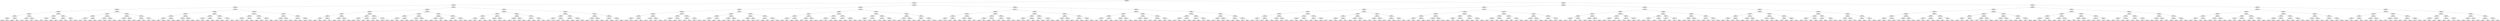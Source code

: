 ## [header material...]
## Command to get the layout: "dot -Teps thisfile > thisfile.eps"
graph "test"
{
node [shape="rectangle", fontsize=10, width=".2", height=".2", margin=0];
graph[fontsize=8];

n000 [label="clustersize = 14060
splitting feature:
((-0.465,-0.546)-(-0.258,0.471))"] ;
n000 -- n001 ;
n001 [label="clustersize = 5356
splitting feature:
((-0.137,0.709)-(0.613,-0.922))"] ;
n001 -- n002 ;
n002 [label="clustersize = 3005
splitting feature:
((-0.236,0.132)-(0.189,0.939))"] ;
n002 -- n003 ;
n003 [label="clustersize = 1996
splitting feature:
((-0.841,-0.851)-(-0.0183,0.812))"] ;
n003 -- n004 ;
n004 [label="clustersize = 848
splitting feature:
((-0.296,0.691)-(-0.318,-0.835))"] ;
n004 -- n005 ;
n005 [label="clustersize = 237
splitting feature:
((-0.361,0.669)-(-0.205,0.553))"] ;
n005 -- n006 ;
n006 [label="clustersize = 130
splitting feature:
((-0.403,-0.207)-(0.129,-0.873))"] ;
n006 -- n007 ;
n007 [label="clustersize = 114
splitting feature:
((-0.35,0.855)-(-0.506,-0.136))"] ;
n007 -- n008 ;
n008 [label="clustersize = 27
splitting feature:
((-0.107,-0.698)-(-0.397,0.84))"] ;
n008 -- n009 ;
n009 [label="clustersize = 10
pupil avg:
[ 0.00246282 -0.15458363]"] ;
n008 -- n010 ;
n010 [label="clustersize = 17
pupil avg:
[ 0.44558324 -0.20533358]"] ;
n007 -- n011 ;
n011 [label="clustersize = 87
splitting feature:
((-0.42,0.327)-(-0.567,-0.599))"] ;
n011 -- n012 ;
n012 [label="clustersize = 70
pupil avg:
[ 0.05066679 -0.26627391]"] ;
n011 -- n013 ;
n013 [label="clustersize = 17
pupil avg:
[-0.25033149 -0.21907626]"] ;
n006 -- n014 ;
n014 [label="clustersize = 16
splitting feature:
((-0.412,0.756)-(-0.934,-0.426))"] ;
n014 -- n015 ;
n015 [label="clustersize = 8
splitting feature:
((0.521,-0.756)-(0.167,0.545))"] ;
n015 -- n016 ;
n016 [label="clustersize = 4
pupil avg:
[ 0.13748014  0.04324863]"] ;
n015 -- n017 ;
n017 [label="clustersize = 4
pupil avg:
[ 0.40856481  0.1400463 ]"] ;
n014 -- n018 ;
n018 [label="clustersize = 8
splitting feature:
((-0.518,0.64)-(-0.68,-0.0656))"] ;
n018 -- n019 ;
n019 [label="clustersize = 4
pupil avg:
[-0.0112124  -0.23742146]"] ;
n018 -- n020 ;
n020 [label="clustersize = 4
pupil avg:
[-0.31487021  0.17344568]"] ;
n005 -- n021 ;
n021 [label="clustersize = 107
splitting feature:
((-0.365,0.344)-(-0.467,-0.324))"] ;
n021 -- n022 ;
n022 [label="clustersize = 29
splitting feature:
((0.488,0.4)-(0.374,0.991))"] ;
n022 -- n023 ;
n023 [label="clustersize = 14
splitting feature:
((0.891,0.13)-(-0.98,0.931))"] ;
n023 -- n024 ;
n024 [label="clustersize = 7
pupil avg:
[-0.17034595 -0.12234037]"] ;
n023 -- n025 ;
n025 [label="clustersize = 7
pupil avg:
[ 0.03064912 -0.28826468]"] ;
n022 -- n026 ;
n026 [label="clustersize = 15
splitting feature:
((0.795,0.0491)-(0.31,0.48))"] ;
n026 -- n027 ;
n027 [label="clustersize = 4
pupil avg:
[-0.15131994 -0.02900088]"] ;
n026 -- n028 ;
n028 [label="clustersize = 11
pupil avg:
[ 0.29793449 -0.1140531 ]"] ;
n021 -- n029 ;
n029 [label="clustersize = 78
splitting feature:
((-0.843,0.249)-(-0.301,0.416))"] ;
n029 -- n030 ;
n030 [label="clustersize = 24
splitting feature:
((-0.802,0.958)-(0.472,0.291))"] ;
n030 -- n031 ;
n031 [label="clustersize = 15
pupil avg:
[ 0.0708063  -0.23306042]"] ;
n030 -- n032 ;
n032 [label="clustersize = 9
pupil avg:
[-0.26277675 -0.12528912]"] ;
n029 -- n033 ;
n033 [label="clustersize = 54
splitting feature:
((-0.306,0.596)-(0.3,0.464))"] ;
n033 -- n034 ;
n034 [label="clustersize = 45
pupil avg:
[-0.30775166 -0.2377705 ]"] ;
n033 -- n035 ;
n035 [label="clustersize = 9
pupil avg:
[-0.3685314   0.07250166]"] ;
n004 -- n036 ;
n036 [label="clustersize = 611
splitting feature:
((-0.303,0.154)-(0.123,0.0515))"] ;
n036 -- n037 ;
n037 [label="clustersize = 466
splitting feature:
((0.14,-0.923)-(-0.397,-0.217))"] ;
n037 -- n038 ;
n038 [label="clustersize = 55
splitting feature:
((-0.221,0.836)-(0.357,-0.914))"] ;
n038 -- n039 ;
n039 [label="clustersize = 17
splitting feature:
((-0.0371,-0.825)-(-0.575,-0.844))"] ;
n039 -- n040 ;
n040 [label="clustersize = 7
pupil avg:
[-0.2250351  -0.12302898]"] ;
n039 -- n041 ;
n041 [label="clustersize = 10
pupil avg:
[ 0.52759471 -0.18570698]"] ;
n038 -- n042 ;
n042 [label="clustersize = 38
splitting feature:
((0.1,0.841)-(0.313,0.967))"] ;
n042 -- n043 ;
n043 [label="clustersize = 27
pupil avg:
[-0.3288652  -0.06713295]"] ;
n042 -- n044 ;
n044 [label="clustersize = 11
pupil avg:
[-0.0955565  -0.02822794]"] ;
n037 -- n045 ;
n045 [label="clustersize = 411
splitting feature:
((0.668,-0.188)-(0.0797,-0.0545))"] ;
n045 -- n046 ;
n046 [label="clustersize = 57
splitting feature:
((0.156,-0.282)-(-0.719,0.978))"] ;
n046 -- n047 ;
n047 [label="clustersize = 46
pupil avg:
[-0.41691409 -0.07880456]"] ;
n046 -- n048 ;
n048 [label="clustersize = 11
pupil avg:
[-0.29012653 -0.18983831]"] ;
n045 -- n049 ;
n049 [label="clustersize = 354
splitting feature:
((-0.377,0.948)-(-0.886,-0.899))"] ;
n049 -- n050 ;
n050 [label="clustersize = 70
pupil avg:
[-0.14759507 -0.21882082]"] ;
n049 -- n051 ;
n051 [label="clustersize = 284
pupil avg:
[-0.29115556 -0.19216107]"] ;
n036 -- n052 ;
n052 [label="clustersize = 145
splitting feature:
((-0.175,-0.158)-(0.0426,0.827))"] ;
n052 -- n053 ;
n053 [label="clustersize = 127
splitting feature:
((-0.568,0.6)-(0.0735,-0.458))"] ;
n053 -- n054 ;
n054 [label="clustersize = 24
splitting feature:
((-0.261,-0.287)-(0.05,-0.0273))"] ;
n054 -- n055 ;
n055 [label="clustersize = 7
pupil avg:
[-0.14343323 -0.24808608]"] ;
n054 -- n056 ;
n056 [label="clustersize = 17
pupil avg:
[ 0.0490332   0.03567732]"] ;
n053 -- n057 ;
n057 [label="clustersize = 103
splitting feature:
((-0.861,0.598)-(0.111,-0.427))"] ;
n057 -- n058 ;
n058 [label="clustersize = 9
pupil avg:
[ 0.08401165  0.09018375]"] ;
n057 -- n059 ;
n059 [label="clustersize = 94
pupil avg:
[-0.2855937  -0.01066395]"] ;
n052 -- n060 ;
n060 [label="clustersize = 18
splitting feature:
((0.895,-0.792)-(0.86,0.394))"] ;
n060 -- n061 ;
n061 [label="clustersize = 9
splitting feature:
((-0.973,0.88)-(0.782,0.368))"] ;
n061 -- n062 ;
n062 [label="clustersize = 4
pupil avg:
[ 0.57905983 -0.03044872]"] ;
n061 -- n063 ;
n063 [label="clustersize = 5
pupil avg:
[ 0.63304007  0.19938443]"] ;
n060 -- n064 ;
n064 [label="clustersize = 9
splitting feature:
((0.665,-0.67)-(-0.753,0.942))"] ;
n064 -- n065 ;
n065 [label="clustersize = 4
pupil avg:
[-0.15302558  0.00125324]"] ;
n064 -- n066 ;
n066 [label="clustersize = 5
pupil avg:
[ 0.50910931  0.13318938]"] ;
n003 -- n067 ;
n067 [label="clustersize = 1148
splitting feature:
((-0.379,-0.727)-(-0.733,0.793))"] ;
n067 -- n068 ;
n068 [label="clustersize = 900
splitting feature:
((0.29,-0.139)-(-0.985,0.611))"] ;
n068 -- n069 ;
n069 [label="clustersize = 648
splitting feature:
((0.663,-0.179)-(-0.561,0.491))"] ;
n069 -- n070 ;
n070 [label="clustersize = 237
splitting feature:
((0.0257,0.0535)-(0.108,-0.508))"] ;
n070 -- n071 ;
n071 [label="clustersize = 142
splitting feature:
((-0.127,0.566)-(0.179,-0.392))"] ;
n071 -- n072 ;
n072 [label="clustersize = 76
pupil avg:
[ 0.01935306  0.02137875]"] ;
n071 -- n073 ;
n073 [label="clustersize = 66
pupil avg:
[-0.14546466  0.08035839]"] ;
n070 -- n074 ;
n074 [label="clustersize = 95
splitting feature:
((0.0661,0.629)-(0.564,0.215))"] ;
n074 -- n075 ;
n075 [label="clustersize = 52
pupil avg:
[-0.22329872  0.15926966]"] ;
n074 -- n076 ;
n076 [label="clustersize = 43
pupil avg:
[-0.42186352  0.2029338 ]"] ;
n069 -- n077 ;
n077 [label="clustersize = 411
splitting feature:
((-0.948,-0.297)-(-0.708,-0.519))"] ;
n077 -- n078 ;
n078 [label="clustersize = 95
splitting feature:
((-0.197,-0.941)-(-0.18,0.946))"] ;
n078 -- n079 ;
n079 [label="clustersize = 65
pupil avg:
[-0.25959266 -0.15809196]"] ;
n078 -- n080 ;
n080 [label="clustersize = 30
pupil avg:
[ 0.03107554 -0.11471681]"] ;
n077 -- n081 ;
n081 [label="clustersize = 316
splitting feature:
((0.0453,0.0297)-(-0.213,-0.296))"] ;
n081 -- n082 ;
n082 [label="clustersize = 206
pupil avg:
[ 0.00745046  0.06489901]"] ;
n081 -- n083 ;
n083 [label="clustersize = 110
pupil avg:
[-0.06901938 -0.05434548]"] ;
n068 -- n084 ;
n084 [label="clustersize = 252
splitting feature:
((-0.16,0.393)-(-0.39,-0.504))"] ;
n084 -- n085 ;
n085 [label="clustersize = 106
splitting feature:
((0.969,-0.221)-(-0.583,0.514))"] ;
n085 -- n086 ;
n086 [label="clustersize = 38
splitting feature:
((0.788,-0.729)-(0.442,-0.835))"] ;
n086 -- n087 ;
n087 [label="clustersize = 4
pupil avg:
[ 0.55902478 -0.13320108]"] ;
n086 -- n088 ;
n088 [label="clustersize = 34
pupil avg:
[ 0.25920081 -0.06590737]"] ;
n085 -- n089 ;
n089 [label="clustersize = 68
splitting feature:
((0.0138,-0.989)-(0.891,-0.574))"] ;
n089 -- n090 ;
n090 [label="clustersize = 62
pupil avg:
[ 0.06401027 -0.09468145]"] ;
n089 -- n091 ;
n091 [label="clustersize = 6
pupil avg:
[ 0.41419334 -0.22960945]"] ;
n084 -- n092 ;
n092 [label="clustersize = 146
splitting feature:
((-0.231,-0.107)-(0.992,-0.157))"] ;
n092 -- n093 ;
n093 [label="clustersize = 137
splitting feature:
((0.523,-0.18)-(-0.564,0.481))"] ;
n093 -- n094 ;
n094 [label="clustersize = 20
pupil avg:
[-0.07104355 -0.02295515]"] ;
n093 -- n095 ;
n095 [label="clustersize = 117
pupil avg:
[-0.03714466 -0.23075719]"] ;
n092 -- n096 ;
n096 [label="clustersize = 9
splitting feature:
((-0.103,0.521)-(-0.247,0.894))"] ;
n096 -- n097 ;
n097 [label="clustersize = 5
pupil avg:
[-0.51923043 -0.23831949]"] ;
n096 -- n098 ;
n098 [label="clustersize = 4
pupil avg:
[-0.10771318 -0.21937496]"] ;
n067 -- n099 ;
n099 [label="clustersize = 248
splitting feature:
((-0.299,0.317)-(-0.0907,0.342))"] ;
n099 -- n100 ;
n100 [label="clustersize = 73
splitting feature:
((0.549,0.0887)-(-0.774,0.00783))"] ;
n100 -- n101 ;
n101 [label="clustersize = 23
splitting feature:
((-0.209,0.897)-(-0.558,-0.692))"] ;
n101 -- n102 ;
n102 [label="clustersize = 9
splitting feature:
((-0.599,-0.122)-(0.229,0.444))"] ;
n102 -- n103 ;
n103 [label="clustersize = 4
pupil avg:
[ 0.32620184 -0.12478678]"] ;
n102 -- n104 ;
n104 [label="clustersize = 5
pupil avg:
[-0.16843188  0.08671806]"] ;
n101 -- n105 ;
n105 [label="clustersize = 14
splitting feature:
((0.966,-0.16)-(0.657,-0.664))"] ;
n105 -- n106 ;
n106 [label="clustersize = 10
pupil avg:
[-0.2262658   0.18386527]"] ;
n105 -- n107 ;
n107 [label="clustersize = 4
pupil avg:
[-0.41409897  0.02567694]"] ;
n100 -- n108 ;
n108 [label="clustersize = 50
splitting feature:
((-0.373,-0.256)-(-0.365,0.821))"] ;
n108 -- n109 ;
n109 [label="clustersize = 32
splitting feature:
((0.752,0.162)-(0.602,0.252))"] ;
n109 -- n110 ;
n110 [label="clustersize = 6
pupil avg:
[ 0.31139566 -0.12336379]"] ;
n109 -- n111 ;
n111 [label="clustersize = 26
pupil avg:
[ 0.04280035 -0.11402357]"] ;
n108 -- n112 ;
n112 [label="clustersize = 18
splitting feature:
((-0.186,0.954)-(-0.19,-0.646))"] ;
n112 -- n113 ;
n113 [label="clustersize = 11
pupil avg:
[ 0.66175477 -0.27339034]"] ;
n112 -- n114 ;
n114 [label="clustersize = 7
pupil avg:
[ 0.16883582 -0.21874494]"] ;
n099 -- n115 ;
n115 [label="clustersize = 175
splitting feature:
((0.736,0.25)-(-0.427,0.488))"] ;
n115 -- n116 ;
n116 [label="clustersize = 66
splitting feature:
((-0.27,0.115)-(-0.0431,0.876))"] ;
n116 -- n117 ;
n117 [label="clustersize = 18
splitting feature:
((0.382,0.438)-(-0.284,-0.834))"] ;
n117 -- n118 ;
n118 [label="clustersize = 11
pupil avg:
[ 0.31410357  0.06322649]"] ;
n117 -- n119 ;
n119 [label="clustersize = 7
pupil avg:
[ 0.09192286  0.07155283]"] ;
n116 -- n120 ;
n120 [label="clustersize = 48
splitting feature:
((0.146,0.987)-(0.2,0.837))"] ;
n120 -- n121 ;
n121 [label="clustersize = 18
pupil avg:
[ 0.36828266  0.10640526]"] ;
n120 -- n122 ;
n122 [label="clustersize = 30
pupil avg:
[ 0.54259991  0.1230454 ]"] ;
n115 -- n123 ;
n123 [label="clustersize = 109
splitting feature:
((-0.751,-0.484)-(-0.806,0.461))"] ;
n123 -- n124 ;
n124 [label="clustersize = 34
splitting feature:
((0.0357,0.867)-(-0.678,-0.769))"] ;
n124 -- n125 ;
n125 [label="clustersize = 17
pupil avg:
[ 0.18470225 -0.01668976]"] ;
n124 -- n126 ;
n126 [label="clustersize = 17
pupil avg:
[-0.1268783  -0.02650409]"] ;
n123 -- n127 ;
n127 [label="clustersize = 75
splitting feature:
((-0.588,0.324)-(-0.0708,-0.853))"] ;
n127 -- n128 ;
n128 [label="clustersize = 57
pupil avg:
[ 0.3622668   0.03469763]"] ;
n127 -- n129 ;
n129 [label="clustersize = 18
pupil avg:
[ 0.10791185  0.04390964]"] ;
n002 -- n130 ;
n130 [label="clustersize = 1009
splitting feature:
((0.102,0.282)-(-0.3,-0.149))"] ;
n130 -- n131 ;
n131 [label="clustersize = 705
splitting feature:
((0.353,0.636)-(-0.00165,-0.594))"] ;
n131 -- n132 ;
n132 [label="clustersize = 317
splitting feature:
((-0.348,0.578)-(-0.798,0.584))"] ;
n132 -- n133 ;
n133 [label="clustersize = 118
splitting feature:
((-0.157,-0.404)-(0.137,0.491))"] ;
n133 -- n134 ;
n134 [label="clustersize = 22
splitting feature:
((-0.292,-0.493)-(0.0105,0.193))"] ;
n134 -- n135 ;
n135 [label="clustersize = 8
splitting feature:
((0.137,0.457)-(-0.987,0.52))"] ;
n135 -- n136 ;
n136 [label="clustersize = 4
pupil avg:
[-0.40278305 -0.16462004]"] ;
n135 -- n137 ;
n137 [label="clustersize = 4
pupil avg:
[ 0.16720085 -0.2542735 ]"] ;
n134 -- n138 ;
n138 [label="clustersize = 14
splitting feature:
((-0.00088,0.386)-(0.37,-0.0245))"] ;
n138 -- n139 ;
n139 [label="clustersize = 7
pupil avg:
[ 0.15896528  0.10782217]"] ;
n138 -- n140 ;
n140 [label="clustersize = 7
pupil avg:
[-0.04549007  0.11412757]"] ;
n133 -- n141 ;
n141 [label="clustersize = 96
splitting feature:
((-0.719,0.869)-(0.525,0.128))"] ;
n141 -- n142 ;
n142 [label="clustersize = 14
splitting feature:
((-0.917,0.849)-(0.997,-0.746))"] ;
n142 -- n143 ;
n143 [label="clustersize = 5
pupil avg:
[ 0.26198849  0.156528  ]"] ;
n142 -- n144 ;
n144 [label="clustersize = 9
pupil avg:
[ 0.5247025   0.24545327]"] ;
n141 -- n145 ;
n145 [label="clustersize = 82
splitting feature:
((0.399,0.045)-(0.105,0.433))"] ;
n145 -- n146 ;
n146 [label="clustersize = 34
pupil avg:
[ 0.06761545  0.2430488 ]"] ;
n145 -- n147 ;
n147 [label="clustersize = 48
pupil avg:
[ 0.31271908  0.18869719]"] ;
n132 -- n148 ;
n148 [label="clustersize = 199
splitting feature:
((-0.334,0.635)-(0.775,-0.542))"] ;
n148 -- n149 ;
n149 [label="clustersize = 84
splitting feature:
((0.312,0.968)-(0.124,-0.865))"] ;
n149 -- n150 ;
n150 [label="clustersize = 55
splitting feature:
((0.635,-0.112)-(-0.289,0.317))"] ;
n150 -- n151 ;
n151 [label="clustersize = 32
pupil avg:
[ 0.36521735  0.21374254]"] ;
n150 -- n152 ;
n152 [label="clustersize = 23
pupil avg:
[ 0.41190743  0.0242338 ]"] ;
n149 -- n153 ;
n153 [label="clustersize = 29
splitting feature:
((0.0591,0.865)-(-0.0291,0.983))"] ;
n153 -- n154 ;
n154 [label="clustersize = 14
pupil avg:
[ 0.04947461  0.10620327]"] ;
n153 -- n155 ;
n155 [label="clustersize = 15
pupil avg:
[ 0.29337191  0.143856  ]"] ;
n148 -- n156 ;
n156 [label="clustersize = 115
splitting feature:
((0.0653,0.549)-(0.0509,0.0931))"] ;
n156 -- n157 ;
n157 [label="clustersize = 73
splitting feature:
((0.0709,-0.167)-(-0.447,0.674))"] ;
n157 -- n158 ;
n158 [label="clustersize = 66
pupil avg:
[ 0.52734818  0.18362499]"] ;
n157 -- n159 ;
n159 [label="clustersize = 7
pupil avg:
[ 0.33128635  0.14851334]"] ;
n156 -- n160 ;
n160 [label="clustersize = 42
splitting feature:
((-0.352,0.737)-(0.699,-0.414))"] ;
n160 -- n161 ;
n161 [label="clustersize = 8
pupil avg:
[ 0.06956926  0.1785866 ]"] ;
n160 -- n162 ;
n162 [label="clustersize = 34
pupil avg:
[ 0.3795444   0.20158232]"] ;
n131 -- n163 ;
n163 [label="clustersize = 388
splitting feature:
((0.234,0.0122)-(-0.0182,0.355))"] ;
n163 -- n164 ;
n164 [label="clustersize = 166
splitting feature:
((0.109,-0.234)-(0.455,0.399))"] ;
n164 -- n165 ;
n165 [label="clustersize = 124
splitting feature:
((-0.368,-0.694)-(-0.611,0.405))"] ;
n165 -- n166 ;
n166 [label="clustersize = 63
splitting feature:
((-0.122,-0.0886)-(-0.52,0.976))"] ;
n166 -- n167 ;
n167 [label="clustersize = 45
pupil avg:
[ 0.08079094  0.14463341]"] ;
n166 -- n168 ;
n168 [label="clustersize = 18
pupil avg:
[-0.22108066  0.15431275]"] ;
n165 -- n169 ;
n169 [label="clustersize = 61
splitting feature:
((0.693,0.955)-(0.153,0.355))"] ;
n169 -- n170 ;
n170 [label="clustersize = 7
pupil avg:
[-0.10496746  0.19697188]"] ;
n169 -- n171 ;
n171 [label="clustersize = 54
pupil avg:
[ 0.15291032  0.20943454]"] ;
n164 -- n172 ;
n172 [label="clustersize = 42
splitting feature:
((-0.247,0.0914)-(-0.459,0.165))"] ;
n172 -- n173 ;
n173 [label="clustersize = 20
splitting feature:
((-0.676,0.331)-(0.499,0.811))"] ;
n173 -- n174 ;
n174 [label="clustersize = 13
pupil avg:
[ 0.22299346  0.13409056]"] ;
n173 -- n175 ;
n175 [label="clustersize = 7
pupil avg:
[ 0.4688797   0.21106203]"] ;
n172 -- n176 ;
n176 [label="clustersize = 22
splitting feature:
((0.562,0.412)-(0.862,-0.66))"] ;
n176 -- n177 ;
n177 [label="clustersize = 18
pupil avg:
[ 0.22739106  0.27908376]"] ;
n176 -- n178 ;
n178 [label="clustersize = 4
pupil avg:
[-0.13628003  0.18057432]"] ;
n163 -- n179 ;
n179 [label="clustersize = 222
splitting feature:
((0.113,-0.97)-(0.0209,0.783))"] ;
n179 -- n180 ;
n180 [label="clustersize = 38
splitting feature:
((0.139,0.392)-(-0.0666,-0.925))"] ;
n180 -- n181 ;
n181 [label="clustersize = 26
splitting feature:
((0.802,-0.104)-(0.0773,0.776))"] ;
n181 -- n182 ;
n182 [label="clustersize = 5
pupil avg:
[ 0.37399588  0.03028438]"] ;
n181 -- n183 ;
n183 [label="clustersize = 21
pupil avg:
[ 0.11140843  0.08226114]"] ;
n180 -- n184 ;
n184 [label="clustersize = 12
splitting feature:
((0.291,-0.703)-(-0.759,-0.102))"] ;
n184 -- n185 ;
n185 [label="clustersize = 7
pupil avg:
[-0.49406908  0.03186147]"] ;
n184 -- n186 ;
n186 [label="clustersize = 5
pupil avg:
[ 0.02586868  0.08525676]"] ;
n179 -- n187 ;
n187 [label="clustersize = 184
splitting feature:
((-0.726,-0.934)-(-0.712,0.391))"] ;
n187 -- n188 ;
n188 [label="clustersize = 44
splitting feature:
((-0.924,0.381)-(-0.444,-0.547))"] ;
n188 -- n189 ;
n189 [label="clustersize = 25
pupil avg:
[ 0.22016501 -0.02561672]"] ;
n188 -- n190 ;
n190 [label="clustersize = 19
pupil avg:
[-0.04495321  0.05937649]"] ;
n187 -- n191 ;
n191 [label="clustersize = 140
splitting feature:
((-0.248,-0.953)-(-0.121,0.621))"] ;
n191 -- n192 ;
n192 [label="clustersize = 19
pupil avg:
[ 0.10871174  0.04004004]"] ;
n191 -- n193 ;
n193 [label="clustersize = 121
pupil avg:
[ 0.27969648  0.11499127]"] ;
n130 -- n194 ;
n194 [label="clustersize = 304
splitting feature:
((0.225,0.624)-(-0.376,-0.492))"] ;
n194 -- n195 ;
n195 [label="clustersize = 64
splitting feature:
((-0.202,-0.237)-(-0.695,0.38))"] ;
n195 -- n196 ;
n196 [label="clustersize = 32
splitting feature:
((-0.936,0.461)-(-0.159,-0.998))"] ;
n196 -- n197 ;
n197 [label="clustersize = 16
splitting feature:
((-0.745,0.241)-(0.384,0.647))"] ;
n197 -- n198 ;
n198 [label="clustersize = 8
splitting feature:
((0.453,0.207)-(0.428,-0.464))"] ;
n198 -- n199 ;
n199 [label="clustersize = 4
pupil avg:
[ 0.4591643  -0.07712106]"] ;
n198 -- n200 ;
n200 [label="clustersize = 4
pupil avg:
[-0.00200535 -0.10427807]"] ;
n197 -- n201 ;
n201 [label="clustersize = 8
splitting feature:
((-0.964,0.206)-(-0.338,0.313))"] ;
n201 -- n202 ;
n202 [label="clustersize = 4
pupil avg:
[ 0.53378844 -0.12794274]"] ;
n201 -- n203 ;
n203 [label="clustersize = 4
pupil avg:
[ 0.74675325  0.08333333]"] ;
n196 -- n204 ;
n204 [label="clustersize = 16
splitting feature:
((0.437,-0.122)-(0.864,0.774))"] ;
n204 -- n205 ;
n205 [label="clustersize = 8
splitting feature:
((-0.206,-0.611)-(0.309,0.453))"] ;
n205 -- n206 ;
n206 [label="clustersize = 4
pupil avg:
[-0.15539754  0.04653631]"] ;
n205 -- n207 ;
n207 [label="clustersize = 4
pupil avg:
[ 0.47505363  0.00538932]"] ;
n204 -- n208 ;
n208 [label="clustersize = 8
splitting feature:
((0.461,0.657)-(0.266,-0.175))"] ;
n208 -- n209 ;
n209 [label="clustersize = 4
pupil avg:
[-0.30221642 -0.27518939]"] ;
n208 -- n210 ;
n210 [label="clustersize = 4
pupil avg:
[-0.31529412 -0.01470588]"] ;
n195 -- n211 ;
n211 [label="clustersize = 32
splitting feature:
((-0.388,0.247)-(0.666,-0.655))"] ;
n211 -- n212 ;
n212 [label="clustersize = 16
splitting feature:
((0.837,-0.609)-(0.336,0.324))"] ;
n212 -- n213 ;
n213 [label="clustersize = 8
splitting feature:
((-0.0243,0.387)-(-0.863,0.927))"] ;
n213 -- n214 ;
n214 [label="clustersize = 4
pupil avg:
[ 0.65138889  0.11488095]"] ;
n213 -- n215 ;
n215 [label="clustersize = 4
pupil avg:
[ 0.79533934  0.18155635]"] ;
n212 -- n216 ;
n216 [label="clustersize = 8
splitting feature:
((-0.565,-0.877)-(0.762,-0.399))"] ;
n216 -- n217 ;
n217 [label="clustersize = 4
pupil avg:
[ 0.66107143  0.09988095]"] ;
n216 -- n218 ;
n218 [label="clustersize = 4
pupil avg:
[ 0.53399586  0.13931754]"] ;
n211 -- n219 ;
n219 [label="clustersize = 16
splitting feature:
((-0.347,-0.782)-(0.442,-0.798))"] ;
n219 -- n220 ;
n220 [label="clustersize = 8
splitting feature:
((0.257,0.424)-(-0.764,-0.908))"] ;
n220 -- n221 ;
n221 [label="clustersize = 4
pupil avg:
[ 0.56516771  0.18323391]"] ;
n220 -- n222 ;
n222 [label="clustersize = 4
pupil avg:
[ 0.70747932  0.11000802]"] ;
n219 -- n223 ;
n223 [label="clustersize = 8
splitting feature:
((-0.707,-0.77)-(-0.899,0.278))"] ;
n223 -- n224 ;
n224 [label="clustersize = 4
pupil avg:
[ 0.04849453  0.1278904 ]"] ;
n223 -- n225 ;
n225 [label="clustersize = 4
pupil avg:
[ 0.4547619   0.18636364]"] ;
n194 -- n226 ;
n226 [label="clustersize = 240
splitting feature:
((-0.996,-0.746)-(0.433,-0.474))"] ;
n226 -- n227 ;
n227 [label="clustersize = 130
splitting feature:
((0.106,-0.00408)-(-0.586,0.141))"] ;
n227 -- n228 ;
n228 [label="clustersize = 42
splitting feature:
((-0.553,0.38)-(0.637,-0.581))"] ;
n228 -- n229 ;
n229 [label="clustersize = 31
splitting feature:
((-0.409,-0.673)-(-0.177,0.292))"] ;
n229 -- n230 ;
n230 [label="clustersize = 22
pupil avg:
[-0.27033131 -0.11905301]"] ;
n229 -- n231 ;
n231 [label="clustersize = 9
pupil avg:
[ 0.07924421 -0.16083479]"] ;
n228 -- n232 ;
n232 [label="clustersize = 11
splitting feature:
((0.832,-0.926)-(0.859,-0.265))"] ;
n232 -- n233 ;
n233 [label="clustersize = 4
pupil avg:
[ 0.53153153  0.04254675]"] ;
n232 -- n234 ;
n234 [label="clustersize = 7
pupil avg:
[ 0.0001271  -0.11265734]"] ;
n227 -- n235 ;
n235 [label="clustersize = 88
splitting feature:
((-0.0703,0.0463)-(0.626,0.622))"] ;
n235 -- n236 ;
n236 [label="clustersize = 39
splitting feature:
((-0.952,0.559)-(-0.386,-0.684))"] ;
n236 -- n237 ;
n237 [label="clustersize = 9
pupil avg:
[ 0.02051789 -0.2047242 ]"] ;
n236 -- n238 ;
n238 [label="clustersize = 30
pupil avg:
[-0.23833249 -0.18359349]"] ;
n235 -- n239 ;
n239 [label="clustersize = 49
splitting feature:
((-0.201,0.332)-(-0.0681,-0.633))"] ;
n239 -- n240 ;
n240 [label="clustersize = 28
pupil avg:
[-0.27289602 -0.23708436]"] ;
n239 -- n241 ;
n241 [label="clustersize = 21
pupil avg:
[-0.38856983 -0.2904301 ]"] ;
n226 -- n242 ;
n242 [label="clustersize = 110
splitting feature:
((-0.219,0.551)-(-0.107,-0.112))"] ;
n242 -- n243 ;
n243 [label="clustersize = 29
splitting feature:
((-0.472,0.538)-(-0.233,-0.188))"] ;
n243 -- n244 ;
n244 [label="clustersize = 20
splitting feature:
((-0.227,-0.735)-(0.558,0.924))"] ;
n244 -- n245 ;
n245 [label="clustersize = 16
pupil avg:
[ 0.54703445 -0.19953726]"] ;
n244 -- n246 ;
n246 [label="clustersize = 4
pupil avg:
[ 0.16677831 -0.02090691]"] ;
n243 -- n247 ;
n247 [label="clustersize = 9
splitting feature:
((0.805,0.309)-(-0.551,-0.929))"] ;
n247 -- n248 ;
n248 [label="clustersize = 4
pupil avg:
[ 0.46178266 -0.15409035]"] ;
n247 -- n249 ;
n249 [label="clustersize = 5
pupil avg:
[-0.37216117 -0.08009768]"] ;
n242 -- n250 ;
n250 [label="clustersize = 81
splitting feature:
((-0.383,-0.766)-(-0.926,0.0986))"] ;
n250 -- n251 ;
n251 [label="clustersize = 65
splitting feature:
((-0.507,0.373)-(-0.165,0.872))"] ;
n251 -- n252 ;
n252 [label="clustersize = 27
pupil avg:
[ 0.01655475 -0.0303628 ]"] ;
n251 -- n253 ;
n253 [label="clustersize = 38
pupil avg:
[-0.31095871  0.04265707]"] ;
n250 -- n254 ;
n254 [label="clustersize = 16
splitting feature:
((-0.413,-0.929)-(-0.0626,0.626))"] ;
n254 -- n255 ;
n255 [label="clustersize = 5
pupil avg:
[ 0.12282132  0.01764293]"] ;
n254 -- n256 ;
n256 [label="clustersize = 11
pupil avg:
[ 0.48315098  0.06004727]"] ;
n001 -- n257 ;
n257 [label="clustersize = 2351
splitting feature:
((0.0897,0.501)-(0.245,-0.805))"] ;
n257 -- n258 ;
n258 [label="clustersize = 1030
splitting feature:
((0.321,0.653)-(-0.295,-0.0775))"] ;
n258 -- n259 ;
n259 [label="clustersize = 509
splitting feature:
((0.207,0.774)-(-0.524,-0.735))"] ;
n259 -- n260 ;
n260 [label="clustersize = 305
splitting feature:
((-0.995,-0.826)-(0.827,-0.366))"] ;
n260 -- n261 ;
n261 [label="clustersize = 103
splitting feature:
((0.0497,0.976)-(0.281,-0.709))"] ;
n261 -- n262 ;
n262 [label="clustersize = 74
splitting feature:
((0.962,0.518)-(0.645,-0.397))"] ;
n262 -- n263 ;
n263 [label="clustersize = 12
splitting feature:
((-0.238,0.0882)-(0.316,0.288))"] ;
n263 -- n264 ;
n264 [label="clustersize = 4
pupil avg:
[-0.01853777 -0.22393094]"] ;
n263 -- n265 ;
n265 [label="clustersize = 8
pupil avg:
[ 0.394349    0.16960121]"] ;
n262 -- n266 ;
n266 [label="clustersize = 62
splitting feature:
((0.623,0.918)-(0.579,-0.994))"] ;
n266 -- n267 ;
n267 [label="clustersize = 21
pupil avg:
[ 0.41100368  0.26017133]"] ;
n266 -- n268 ;
n268 [label="clustersize = 41
pupil avg:
[ 0.60515565  0.24399615]"] ;
n261 -- n269 ;
n269 [label="clustersize = 29
splitting feature:
((0.446,-0.556)-(0.155,0.862))"] ;
n269 -- n270 ;
n270 [label="clustersize = 18
splitting feature:
((-0.979,-0.117)-(-0.32,-0.0135))"] ;
n270 -- n271 ;
n271 [label="clustersize = 9
pupil avg:
[ 0.10088478  0.27735963]"] ;
n270 -- n272 ;
n272 [label="clustersize = 9
pupil avg:
[-0.14422044  0.29449471]"] ;
n269 -- n273 ;
n273 [label="clustersize = 11
splitting feature:
((-0.756,0.269)-(0.455,0.349))"] ;
n273 -- n274 ;
n274 [label="clustersize = 6
pupil avg:
[ 0.18807642 -0.01244327]"] ;
n273 -- n275 ;
n275 [label="clustersize = 5
pupil avg:
[ 0.53854126  0.24726505]"] ;
n260 -- n276 ;
n276 [label="clustersize = 202
splitting feature:
((0.392,0.511)-(-0.707,-0.26))"] ;
n276 -- n277 ;
n277 [label="clustersize = 95
splitting feature:
((-0.7,0.835)-(-0.101,-0.869))"] ;
n277 -- n278 ;
n278 [label="clustersize = 55
splitting feature:
((-0.932,-0.198)-(-0.0535,0.252))"] ;
n278 -- n279 ;
n279 [label="clustersize = 11
pupil avg:
[ 0.1978776   0.21896394]"] ;
n278 -- n280 ;
n280 [label="clustersize = 44
pupil avg:
[ 0.48429847  0.22298583]"] ;
n277 -- n281 ;
n281 [label="clustersize = 40
splitting feature:
((0.243,-0.111)-(-0.926,0.734))"] ;
n281 -- n282 ;
n282 [label="clustersize = 32
pupil avg:
[-0.0020533   0.28125352]"] ;
n281 -- n283 ;
n283 [label="clustersize = 8
pupil avg:
[ 0.35931245  0.20356428]"] ;
n276 -- n284 ;
n284 [label="clustersize = 107
splitting feature:
((0.283,-0.248)-(-0.677,-0.0546))"] ;
n284 -- n285 ;
n285 [label="clustersize = 36
splitting feature:
((0.0405,0.766)-(-0.31,-0.618))"] ;
n285 -- n286 ;
n286 [label="clustersize = 12
pupil avg:
[ 0.10153837  0.17275693]"] ;
n285 -- n287 ;
n287 [label="clustersize = 24
pupil avg:
[-0.11300701  0.17688788]"] ;
n284 -- n288 ;
n288 [label="clustersize = 71
splitting feature:
((-0.424,0.559)-(0.938,0.349))"] ;
n288 -- n289 ;
n289 [label="clustersize = 42
pupil avg:
[ 0.04863606  0.21153763]"] ;
n288 -- n290 ;
n290 [label="clustersize = 29
pupil avg:
[ 0.18481169  0.11473866]"] ;
n259 -- n291 ;
n291 [label="clustersize = 204
splitting feature:
((-0.66,-0.647)-(0.038,0.7))"] ;
n291 -- n292 ;
n292 [label="clustersize = 154
splitting feature:
((0.546,0.991)-(0.563,0.679))"] ;
n292 -- n293 ;
n293 [label="clustersize = 29
splitting feature:
((-0.355,-0.416)-(0.513,0.193))"] ;
n293 -- n294 ;
n294 [label="clustersize = 9
splitting feature:
((0.167,-0.441)-(0.366,0.00357))"] ;
n294 -- n295 ;
n295 [label="clustersize = 5
pupil avg:
[-0.31433197  0.13953676]"] ;
n294 -- n296 ;
n296 [label="clustersize = 4
pupil avg:
[ 0.00048309  0.05434783]"] ;
n293 -- n297 ;
n297 [label="clustersize = 20
splitting feature:
((-0.707,-0.144)-(-0.87,-0.179))"] ;
n297 -- n298 ;
n298 [label="clustersize = 15
pupil avg:
[-0.02962284  0.17714997]"] ;
n297 -- n299 ;
n299 [label="clustersize = 5
pupil avg:
[ 0.23497231  0.21101052]"] ;
n292 -- n300 ;
n300 [label="clustersize = 125
splitting feature:
((-0.174,0.429)-(-0.033,0.00664))"] ;
n300 -- n301 ;
n301 [label="clustersize = 9
splitting feature:
((-0.138,-0.0299)-(0.255,0.821))"] ;
n301 -- n302 ;
n302 [label="clustersize = 4
pupil avg:
[-0.14249354  0.03901594]"] ;
n301 -- n303 ;
n303 [label="clustersize = 5
pupil avg:
[-0.40429765 -0.23011166]"] ;
n300 -- n304 ;
n304 [label="clustersize = 116
splitting feature:
((-0.399,0.558)-(0.392,-0.363))"] ;
n304 -- n305 ;
n305 [label="clustersize = 20
pupil avg:
[-0.06897659  0.17259833]"] ;
n304 -- n306 ;
n306 [label="clustersize = 96
pupil avg:
[-0.2340686   0.18951537]"] ;
n291 -- n307 ;
n307 [label="clustersize = 50
splitting feature:
((-0.316,0.589)-(-0.0587,0.882))"] ;
n307 -- n308 ;
n308 [label="clustersize = 16
splitting feature:
((0.328,0.353)-(0.195,-0.544))"] ;
n308 -- n309 ;
n309 [label="clustersize = 8
splitting feature:
((-0.15,-0.0356)-(-0.426,0.879))"] ;
n309 -- n310 ;
n310 [label="clustersize = 4
pupil avg:
[-0.13018639  0.1797661 ]"] ;
n309 -- n311 ;
n311 [label="clustersize = 4
pupil avg:
[ 0.2495312   0.26642866]"] ;
n308 -- n312 ;
n312 [label="clustersize = 8
splitting feature:
((0.684,-0.902)-(0.761,-0.51))"] ;
n312 -- n313 ;
n313 [label="clustersize = 4
pupil avg:
[-0.19712513  0.09705547]"] ;
n312 -- n314 ;
n314 [label="clustersize = 4
pupil avg:
[-0.05773772  0.27748261]"] ;
n307 -- n315 ;
n315 [label="clustersize = 34
splitting feature:
((0.441,0.832)-(-0.572,-0.365))"] ;
n315 -- n316 ;
n316 [label="clustersize = 14
splitting feature:
((-0.435,-0.306)-(-0.738,-0.377))"] ;
n316 -- n317 ;
n317 [label="clustersize = 6
pupil avg:
[ 0.42675384  0.22248331]"] ;
n316 -- n318 ;
n318 [label="clustersize = 8
pupil avg:
[ 0.65776548  0.20930704]"] ;
n315 -- n319 ;
n319 [label="clustersize = 20
splitting feature:
((-0.547,0.723)-(0.04,-0.0768))"] ;
n319 -- n320 ;
n320 [label="clustersize = 10
pupil avg:
[ 0.41523223  0.24682903]"] ;
n319 -- n321 ;
n321 [label="clustersize = 10
pupil avg:
[ 0.06841157  0.21065986]"] ;
n258 -- n322 ;
n322 [label="clustersize = 521
splitting feature:
((0.364,-0.482)-(-0.923,-0.414))"] ;
n322 -- n323 ;
n323 [label="clustersize = 322
splitting feature:
((0.326,0.293)-(0.363,-0.28))"] ;
n323 -- n324 ;
n324 [label="clustersize = 124
splitting feature:
((0.186,0.767)-(-0.449,-0.73))"] ;
n324 -- n325 ;
n325 [label="clustersize = 63
splitting feature:
((-0.281,0.44)-(0.469,-0.775))"] ;
n325 -- n326 ;
n326 [label="clustersize = 11
splitting feature:
((0.812,0.964)-(-0.426,-0.787))"] ;
n326 -- n327 ;
n327 [label="clustersize = 4
pupil avg:
[-0.33110542  0.0892949 ]"] ;
n326 -- n328 ;
n328 [label="clustersize = 7
pupil avg:
[ 0.08235632  0.22424195]"] ;
n325 -- n329 ;
n329 [label="clustersize = 52
splitting feature:
((0.258,0.737)-(-0.852,-0.0295))"] ;
n329 -- n330 ;
n330 [label="clustersize = 40
pupil avg:
[ 0.1918964   0.19047628]"] ;
n329 -- n331 ;
n331 [label="clustersize = 12
pupil avg:
[ 0.36381154  0.17936281]"] ;
n324 -- n332 ;
n332 [label="clustersize = 61
splitting feature:
((0.0461,-0.252)-(-0.00396,0.644))"] ;
n332 -- n333 ;
n333 [label="clustersize = 45
splitting feature:
((0.275,-0.256)-(-0.764,0.374))"] ;
n333 -- n334 ;
n334 [label="clustersize = 30
pupil avg:
[-0.36398789  0.059828  ]"] ;
n333 -- n335 ;
n335 [label="clustersize = 15
pupil avg:
[-0.08757685  0.00894301]"] ;
n332 -- n336 ;
n336 [label="clustersize = 16
splitting feature:
((-0.464,-0.903)-(0.156,-0.473))"] ;
n336 -- n337 ;
n337 [label="clustersize = 5
pupil avg:
[-0.01926759 -0.04210526]"] ;
n336 -- n338 ;
n338 [label="clustersize = 11
pupil avg:
[ 0.2513158   0.13345969]"] ;
n323 -- n339 ;
n339 [label="clustersize = 198
splitting feature:
((0.621,-0.446)-(0.128,0.9))"] ;
n339 -- n340 ;
n340 [label="clustersize = 139
splitting feature:
((-0.205,0.131)-(0.102,-0.487))"] ;
n340 -- n341 ;
n341 [label="clustersize = 33
splitting feature:
((-0.0279,-0.15)-(-0.648,-0.113))"] ;
n341 -- n342 ;
n342 [label="clustersize = 23
pupil avg:
[-0.1500465   0.06474757]"] ;
n341 -- n343 ;
n343 [label="clustersize = 10
pupil avg:
[-0.27118838 -0.14007472]"] ;
n340 -- n344 ;
n344 [label="clustersize = 106
splitting feature:
((0.194,-0.0623)-(0.0887,-0.294))"] ;
n344 -- n345 ;
n345 [label="clustersize = 30
pupil avg:
[-0.18306886  0.16396535]"] ;
n344 -- n346 ;
n346 [label="clustersize = 76
pupil avg:
[-0.35025337  0.16648542]"] ;
n339 -- n347 ;
n347 [label="clustersize = 59
splitting feature:
((0.988,-0.401)-(-0.647,-0.612))"] ;
n347 -- n348 ;
n348 [label="clustersize = 13
splitting feature:
((0.00912,0.0448)-(0.0747,0.178))"] ;
n348 -- n349 ;
n349 [label="clustersize = 7
pupil avg:
[-0.0533693   0.11476931]"] ;
n348 -- n350 ;
n350 [label="clustersize = 6
pupil avg:
[ 0.51333834 -0.04566935]"] ;
n347 -- n351 ;
n351 [label="clustersize = 46
splitting feature:
((-0.0684,0.975)-(-0.909,0.266))"] ;
n351 -- n352 ;
n352 [label="clustersize = 33
pupil avg:
[-0.20532025  0.08962015]"] ;
n351 -- n353 ;
n353 [label="clustersize = 13
pupil avg:
[ 0.02199241  0.0456636 ]"] ;
n322 -- n354 ;
n354 [label="clustersize = 199
splitting feature:
((0.376,0.912)-(0.759,0.632))"] ;
n354 -- n355 ;
n355 [label="clustersize = 91
splitting feature:
((0.423,0.73)-(0.502,-0.832))"] ;
n355 -- n356 ;
n356 [label="clustersize = 32
splitting feature:
((0.318,-0.729)-(0.488,0.759))"] ;
n356 -- n357 ;
n357 [label="clustersize = 14
splitting feature:
((0.911,-0.491)-(-0.354,0.114))"] ;
n357 -- n358 ;
n358 [label="clustersize = 4
pupil avg:
[ 0.20117571  0.03629199]"] ;
n357 -- n359 ;
n359 [label="clustersize = 10
pupil avg:
[-0.19203361  0.16646515]"] ;
n356 -- n360 ;
n360 [label="clustersize = 18
splitting feature:
((-0.837,-0.81)-(-0.214,-0.709))"] ;
n360 -- n361 ;
n361 [label="clustersize = 5
pupil avg:
[ 0.34309191 -0.20625787]"] ;
n360 -- n362 ;
n362 [label="clustersize = 13
pupil avg:
[-0.06369556 -0.12750281]"] ;
n355 -- n363 ;
n363 [label="clustersize = 59
splitting feature:
((0.546,0.682)-(-0.214,0.569))"] ;
n363 -- n364 ;
n364 [label="clustersize = 8
splitting feature:
((0.507,0.994)-(-0.135,-0.157))"] ;
n364 -- n365 ;
n365 [label="clustersize = 4
pupil avg:
[ 0.03877247  0.25136191]"] ;
n364 -- n366 ;
n366 [label="clustersize = 4
pupil avg:
[ 0.12490842 -0.12634865]"] ;
n363 -- n367 ;
n367 [label="clustersize = 51
splitting feature:
((-0.863,-0.645)-(-0.269,0.44))"] ;
n367 -- n368 ;
n368 [label="clustersize = 36
pupil avg:
[-0.27730098 -0.00210501]"] ;
n367 -- n369 ;
n369 [label="clustersize = 15
pupil avg:
[-0.08123109 -0.02407257]"] ;
n354 -- n370 ;
n370 [label="clustersize = 108
splitting feature:
((0.76,-0.955)-(0.447,-0.319))"] ;
n370 -- n371 ;
n371 [label="clustersize = 45
splitting feature:
((0.436,-0.664)-(0.985,0.238))"] ;
n371 -- n372 ;
n372 [label="clustersize = 35
splitting feature:
((-0.311,-0.312)-(-0.769,-0.138))"] ;
n372 -- n373 ;
n373 [label="clustersize = 28
pupil avg:
[-0.36440978 -0.10540289]"] ;
n372 -- n374 ;
n374 [label="clustersize = 7
pupil avg:
[-0.15710888 -0.05265696]"] ;
n371 -- n375 ;
n375 [label="clustersize = 10
splitting feature:
((-0.087,-0.0586)-(-0.879,0.341))"] ;
n375 -- n376 ;
n376 [label="clustersize = 4
pupil avg:
[-0.60152868 -0.22842262]"] ;
n375 -- n377 ;
n377 [label="clustersize = 6
pupil avg:
[-0.44729308 -0.17416546]"] ;
n370 -- n378 ;
n378 [label="clustersize = 63
splitting feature:
((0.164,-0.12)-(-0.155,-0.888))"] ;
n378 -- n379 ;
n379 [label="clustersize = 28
splitting feature:
((-0.508,-0.95)-(0.216,-0.247))"] ;
n379 -- n380 ;
n380 [label="clustersize = 15
pupil avg:
[-0.05581989 -0.05514329]"] ;
n379 -- n381 ;
n381 [label="clustersize = 13
pupil avg:
[-0.23001792  0.10021418]"] ;
n378 -- n382 ;
n382 [label="clustersize = 35
splitting feature:
((0.099,-0.0755)-(-0.0682,-0.524))"] ;
n382 -- n383 ;
n383 [label="clustersize = 8
pupil avg:
[-0.09997813  0.00441941]"] ;
n382 -- n384 ;
n384 [label="clustersize = 27
pupil avg:
[ -4.18974544e-01   3.35907308e-05]"] ;
n257 -- n385 ;
n385 [label="clustersize = 1321
splitting feature:
((-0.444,-0.633)-(0.0556,0.709))"] ;
n385 -- n386 ;
n386 [label="clustersize = 1112
splitting feature:
((-0.368,-0.614)-(0.158,-0.145))"] ;
n386 -- n387 ;
n387 [label="clustersize = 618
splitting feature:
((0.808,-0.362)-(-0.0451,0.834))"] ;
n387 -- n388 ;
n388 [label="clustersize = 458
splitting feature:
((-0.594,0.219)-(0.437,0.359))"] ;
n388 -- n389 ;
n389 [label="clustersize = 331
splitting feature:
((-0.0562,-0.495)-(0.266,0.148))"] ;
n389 -- n390 ;
n390 [label="clustersize = 304
splitting feature:
((-0.314,-0.542)-(0.112,-0.37))"] ;
n390 -- n391 ;
n391 [label="clustersize = 214
pupil avg:
[-0.39784175 -0.20643589]"] ;
n390 -- n392 ;
n392 [label="clustersize = 90
pupil avg:
[-0.38925033  0.00267624]"] ;
n389 -- n393 ;
n393 [label="clustersize = 27
splitting feature:
((-0.705,-0.826)-(-0.0219,-0.791))"] ;
n393 -- n394 ;
n394 [label="clustersize = 7
pupil avg:
[ 0.29035864  0.02857705]"] ;
n393 -- n395 ;
n395 [label="clustersize = 20
pupil avg:
[-0.2327505   0.06682862]"] ;
n388 -- n396 ;
n396 [label="clustersize = 127
splitting feature:
((0.343,-0.431)-(-0.985,0.434))"] ;
n396 -- n397 ;
n397 [label="clustersize = 115
splitting feature:
((-0.864,-0.73)-(0.655,-0.812))"] ;
n397 -- n398 ;
n398 [label="clustersize = 33
pupil avg:
[-0.48396657 -0.066156  ]"] ;
n397 -- n399 ;
n399 [label="clustersize = 82
pupil avg:
[-0.41706834  0.23293648]"] ;
n396 -- n400 ;
n400 [label="clustersize = 12
splitting feature:
((-0.133,0.209)-(0.836,-0.623))"] ;
n400 -- n401 ;
n401 [label="clustersize = 8
pupil avg:
[-0.2806096  -0.06412423]"] ;
n400 -- n402 ;
n402 [label="clustersize = 4
pupil avg:
[ 0.96148148  0.35195767]"] ;
n387 -- n403 ;
n403 [label="clustersize = 160
splitting feature:
((0.264,0.555)-(0.342,-0.322))"] ;
n403 -- n404 ;
n404 [label="clustersize = 52
splitting feature:
((0.617,-0.819)-(0.0243,0.302))"] ;
n404 -- n405 ;
n405 [label="clustersize = 27
splitting feature:
((-0.365,-0.787)-(-0.0214,-0.466))"] ;
n405 -- n406 ;
n406 [label="clustersize = 23
pupil avg:
[ 0.54947129  0.08476802]"] ;
n405 -- n407 ;
n407 [label="clustersize = 4
pupil avg:
[-0.18414056 -0.17032982]"] ;
n404 -- n408 ;
n408 [label="clustersize = 25
splitting feature:
((0.74,0.277)-(0.219,-0.217))"] ;
n408 -- n409 ;
n409 [label="clustersize = 5
pupil avg:
[-0.32549534 -0.05601066]"] ;
n408 -- n410 ;
n410 [label="clustersize = 20
pupil avg:
[ 0.0600138  -0.12288052]"] ;
n403 -- n411 ;
n411 [label="clustersize = 108
splitting feature:
((-0.198,0.0521)-(0.284,-0.466))"] ;
n411 -- n412 ;
n412 [label="clustersize = 70
splitting feature:
((-0.212,0.776)-(0.0379,-0.299))"] ;
n412 -- n413 ;
n413 [label="clustersize = 23
pupil avg:
[ 0.11660813 -0.16836114]"] ;
n412 -- n414 ;
n414 [label="clustersize = 47
pupil avg:
[-0.26621283 -0.11424389]"] ;
n411 -- n415 ;
n415 [label="clustersize = 38
splitting feature:
((-0.816,-0.879)-(0.508,0.497))"] ;
n415 -- n416 ;
n416 [label="clustersize = 19
pupil avg:
[-0.27388918 -0.09472581]"] ;
n415 -- n417 ;
n417 [label="clustersize = 19
pupil avg:
[-0.39751216  0.27155715]"] ;
n386 -- n418 ;
n418 [label="clustersize = 494
splitting feature:
((-0.0482,0.305)-(0.454,0.704))"] ;
n418 -- n419 ;
n419 [label="clustersize = 366
splitting feature:
((-0.652,0.441)-(0.902,-0.95))"] ;
n419 -- n420 ;
n420 [label="clustersize = 157
splitting feature:
((0.73,0.601)-(-0.75,-0.949))"] ;
n420 -- n421 ;
n421 [label="clustersize = 33
splitting feature:
((-0.944,0.559)-(-0.0513,-0.821))"] ;
n421 -- n422 ;
n422 [label="clustersize = 4
pupil avg:
[ 0.27876984 -0.05728894]"] ;
n421 -- n423 ;
n423 [label="clustersize = 29
pupil avg:
[-0.10214361  0.18940429]"] ;
n420 -- n424 ;
n424 [label="clustersize = 124
splitting feature:
((-0.0455,0.165)-(-0.698,0.952))"] ;
n424 -- n425 ;
n425 [label="clustersize = 107
pupil avg:
[-0.23749568  0.06120202]"] ;
n424 -- n426 ;
n426 [label="clustersize = 17
pupil avg:
[-0.45677572  0.15368176]"] ;
n419 -- n427 ;
n427 [label="clustersize = 209
splitting feature:
((-0.925,0.35)-(0.486,-0.483))"] ;
n427 -- n428 ;
n428 [label="clustersize = 19
splitting feature:
((-0.442,0.0222)-(0.312,-0.928))"] ;
n428 -- n429 ;
n429 [label="clustersize = 6
pupil avg:
[-0.18607699 -0.28814507]"] ;
n428 -- n430 ;
n430 [label="clustersize = 13
pupil avg:
[-0.28426909  0.05786012]"] ;
n427 -- n431 ;
n431 [label="clustersize = 190
splitting feature:
((0.111,0.371)-(-0.799,-0.815))"] ;
n431 -- n432 ;
n432 [label="clustersize = 130
pupil avg:
[-0.32410537  0.24522497]"] ;
n431 -- n433 ;
n433 [label="clustersize = 60
pupil avg:
[-0.48309023  0.13573718]"] ;
n418 -- n434 ;
n434 [label="clustersize = 128
splitting feature:
((0.569,0.0512)-(-0.849,-0.816))"] ;
n434 -- n435 ;
n435 [label="clustersize = 97
splitting feature:
((0.485,0.697)-(-0.0215,0.2))"] ;
n435 -- n436 ;
n436 [label="clustersize = 66
splitting feature:
((0.194,-0.273)-(0.467,0.111))"] ;
n436 -- n437 ;
n437 [label="clustersize = 40
pupil avg:
[-0.16761867  0.3206769 ]"] ;
n436 -- n438 ;
n438 [label="clustersize = 26
pupil avg:
[ 0.11477507  0.3426334 ]"] ;
n435 -- n439 ;
n439 [label="clustersize = 31
splitting feature:
((0.771,0.321)-(-0.339,-0.523))"] ;
n439 -- n440 ;
n440 [label="clustersize = 5
pupil avg:
[-0.40012099  0.19519599]"] ;
n439 -- n441 ;
n441 [label="clustersize = 26
pupil avg:
[-0.20732391  0.28644588]"] ;
n434 -- n442 ;
n442 [label="clustersize = 31
splitting feature:
((-0.0923,-0.381)-(0.425,0.64))"] ;
n442 -- n443 ;
n443 [label="clustersize = 14
splitting feature:
((-0.00683,0.682)-(0.273,0.291))"] ;
n443 -- n444 ;
n444 [label="clustersize = 4
pupil avg:
[-0.61701389  0.05138889]"] ;
n443 -- n445 ;
n445 [label="clustersize = 10
pupil avg:
[-0.42805574  0.28291626]"] ;
n442 -- n446 ;
n446 [label="clustersize = 17
splitting feature:
((0.482,0.409)-(0.336,-0.475))"] ;
n446 -- n447 ;
n447 [label="clustersize = 7
pupil avg:
[ 0.06556936  0.33525745]"] ;
n446 -- n448 ;
n448 [label="clustersize = 10
pupil avg:
[-0.34079956  0.22337378]"] ;
n385 -- n449 ;
n449 [label="clustersize = 209
splitting feature:
((-0.497,0.867)-(0.786,-0.198))"] ;
n449 -- n450 ;
n450 [label="clustersize = 104
splitting feature:
((-0.685,-0.903)-(-0.78,-0.469))"] ;
n450 -- n451 ;
n451 [label="clustersize = 39
splitting feature:
((0.277,0.611)-(0.0971,-0.33))"] ;
n451 -- n452 ;
n452 [label="clustersize = 21
splitting feature:
((0.366,0.391)-(0.509,-0.42))"] ;
n452 -- n453 ;
n453 [label="clustersize = 10
splitting feature:
((0.635,0.313)-(-0.244,-0.448))"] ;
n453 -- n454 ;
n454 [label="clustersize = 5
pupil avg:
[ 0.84164021  0.2312037 ]"] ;
n453 -- n455 ;
n455 [label="clustersize = 5
pupil avg:
[ 0.59227842  0.20568922]"] ;
n452 -- n456 ;
n456 [label="clustersize = 11
splitting feature:
((-0.936,-0.277)-(-0.972,-0.451))"] ;
n456 -- n457 ;
n457 [label="clustersize = 6
pupil avg:
[ 0.10897877  0.11512221]"] ;
n456 -- n458 ;
n458 [label="clustersize = 5
pupil avg:
[ 0.61091886  0.06111992]"] ;
n451 -- n459 ;
n459 [label="clustersize = 18
splitting feature:
((0.41,0.82)-(-0.276,-0.659))"] ;
n459 -- n460 ;
n460 [label="clustersize = 10
splitting feature:
((0.53,0.322)-(-0.222,0.0349))"] ;
n460 -- n461 ;
n461 [label="clustersize = 6
pupil avg:
[ 0.08463203  0.22658573]"] ;
n460 -- n462 ;
n462 [label="clustersize = 4
pupil avg:
[-0.26276474  0.16306701]"] ;
n459 -- n463 ;
n463 [label="clustersize = 8
splitting feature:
((0.0319,0.634)-(-0.808,0.724))"] ;
n463 -- n464 ;
n464 [label="clustersize = 4
pupil avg:
[ 0.01609742 -0.01401841]"] ;
n463 -- n465 ;
n465 [label="clustersize = 4
pupil avg:
[ 0.17225275  0.00387668]"] ;
n450 -- n466 ;
n466 [label="clustersize = 65
splitting feature:
((0.679,0.503)-(-0.268,0.452))"] ;
n466 -- n467 ;
n467 [label="clustersize = 37
splitting feature:
((-0.41,0.118)-(0.9,0.534))"] ;
n467 -- n468 ;
n468 [label="clustersize = 20
splitting feature:
((-0.75,-0.126)-(-0.297,-0.254))"] ;
n468 -- n469 ;
n469 [label="clustersize = 12
pupil avg:
[ 0.20530338  0.15565926]"] ;
n468 -- n470 ;
n470 [label="clustersize = 8
pupil avg:
[ 0.43820083  0.19968412]"] ;
n467 -- n471 ;
n471 [label="clustersize = 17
splitting feature:
((-0.978,-0.0214)-(-0.269,-0.598))"] ;
n471 -- n472 ;
n472 [label="clustersize = 7
pupil avg:
[-0.10169695  0.18585792]"] ;
n471 -- n473 ;
n473 [label="clustersize = 10
pupil avg:
[ 0.13861496  0.18595973]"] ;
n466 -- n474 ;
n474 [label="clustersize = 28
splitting feature:
((-0.65,-0.416)-(-0.859,0.26))"] ;
n474 -- n475 ;
n475 [label="clustersize = 13
splitting feature:
((0.617,-0.62)-(-0.759,0.883))"] ;
n475 -- n476 ;
n476 [label="clustersize = 7
pupil avg:
[ 0.10521863  0.06362366]"] ;
n475 -- n477 ;
n477 [label="clustersize = 6
pupil avg:
[-0.33270684  0.04576199]"] ;
n474 -- n478 ;
n478 [label="clustersize = 15
splitting feature:
((0.426,-0.694)-(-0.157,-0.413))"] ;
n478 -- n479 ;
n479 [label="clustersize = 4
pupil avg:
[ 0.33668592 -0.0200105 ]"] ;
n478 -- n480 ;
n480 [label="clustersize = 11
pupil avg:
[ 0.05941148  0.09692614]"] ;
n449 -- n481 ;
n481 [label="clustersize = 105
splitting feature:
((-0.999,0.219)-(-0.9,0.584))"] ;
n481 -- n482 ;
n482 [label="clustersize = 53
splitting feature:
((-0.348,-0.797)-(0.653,0.563))"] ;
n482 -- n483 ;
n483 [label="clustersize = 23
splitting feature:
((0.199,-0.388)-(-0.209,0.0971))"] ;
n483 -- n484 ;
n484 [label="clustersize = 15
splitting feature:
((-0.941,-0.934)-(0.482,0.853))"] ;
n484 -- n485 ;
n485 [label="clustersize = 7
pupil avg:
[-0.05012041  0.25473899]"] ;
n484 -- n486 ;
n486 [label="clustersize = 8
pupil avg:
[-0.26343083  0.22120715]"] ;
n483 -- n487 ;
n487 [label="clustersize = 8
splitting feature:
((-0.313,-0.389)-(0.861,-0.74))"] ;
n487 -- n488 ;
n488 [label="clustersize = 4
pupil avg:
[-0.10010947  0.12846196]"] ;
n487 -- n489 ;
n489 [label="clustersize = 4
pupil avg:
[ 0.28687754  0.08679834]"] ;
n482 -- n490 ;
n490 [label="clustersize = 30
splitting feature:
((0.812,0.534)-(0.313,0.891))"] ;
n490 -- n491 ;
n491 [label="clustersize = 19
splitting feature:
((-0.584,-0.023)-(0.116,-0.264))"] ;
n491 -- n492 ;
n492 [label="clustersize = 5
pupil avg:
[-0.5956044  0.2282967]"] ;
n491 -- n493 ;
n493 [label="clustersize = 14
pupil avg:
[-0.32743469  0.22853901]"] ;
n490 -- n494 ;
n494 [label="clustersize = 11
splitting feature:
((0.692,0.292)-(-0.687,-0.852))"] ;
n494 -- n495 ;
n495 [label="clustersize = 5
pupil avg:
[-0.016604    0.20822226]"] ;
n494 -- n496 ;
n496 [label="clustersize = 6
pupil avg:
[-0.41339857  0.34383284]"] ;
n481 -- n497 ;
n497 [label="clustersize = 52
splitting feature:
((0.869,0.167)-(-0.781,0.813))"] ;
n497 -- n498 ;
n498 [label="clustersize = 24
splitting feature:
((-0.802,0.576)-(-0.598,-0.927))"] ;
n498 -- n499 ;
n499 [label="clustersize = 11
splitting feature:
((-0.581,-0.539)-(0.277,0.581))"] ;
n499 -- n500 ;
n500 [label="clustersize = 5
pupil avg:
[-0.03216982  0.08532784]"] ;
n499 -- n501 ;
n501 [label="clustersize = 6
pupil avg:
[ 0.08169092  0.33527524]"] ;
n498 -- n502 ;
n502 [label="clustersize = 13
splitting feature:
((0.0692,-0.923)-(0.213,0.00236))"] ;
n502 -- n503 ;
n503 [label="clustersize = 5
pupil avg:
[-0.37464896  0.22889238]"] ;
n502 -- n504 ;
n504 [label="clustersize = 8
pupil avg:
[-0.14650365  0.18283462]"] ;
n497 -- n505 ;
n505 [label="clustersize = 28
splitting feature:
((-0.171,0.246)-(-0.856,-0.636))"] ;
n505 -- n506 ;
n506 [label="clustersize = 17
splitting feature:
((-0.76,-0.357)-(0.875,-0.927))"] ;
n506 -- n507 ;
n507 [label="clustersize = 10
pupil avg:
[ 0.03136226  0.12319511]"] ;
n506 -- n508 ;
n508 [label="clustersize = 7
pupil avg:
[ 0.23491029  0.14073279]"] ;
n505 -- n509 ;
n509 [label="clustersize = 11
splitting feature:
((-0.527,-0.474)-(0.185,-0.0816))"] ;
n509 -- n510 ;
n510 [label="clustersize = 4
pupil avg:
[ 0.79169312  0.21830688]"] ;
n509 -- n511 ;
n511 [label="clustersize = 7
pupil avg:
[ 0.16695868  0.20863813]"] ;
n000 -- n512 ;
n512 [label="clustersize = 8704
splitting feature:
((0.867,0.568)-(-0.95,0.592))"] ;
n512 -- n513 ;
n513 [label="clustersize = 2975
splitting feature:
((-0.887,-0.296)-(-0.438,0.826))"] ;
n513 -- n514 ;
n514 [label="clustersize = 1097
splitting feature:
((-0.105,0.859)-(0.0249,-0.279))"] ;
n514 -- n515 ;
n515 [label="clustersize = 299
splitting feature:
((-0.629,0.0802)-(0.531,-0.107))"] ;
n515 -- n516 ;
n516 [label="clustersize = 155
splitting feature:
((0.425,0.767)-(-0.752,0.43))"] ;
n516 -- n517 ;
n517 [label="clustersize = 68
splitting feature:
((0.12,-0.794)-(0.278,0.0658))"] ;
n517 -- n518 ;
n518 [label="clustersize = 38
splitting feature:
((-0.153,0.416)-(-0.184,-0.506))"] ;
n518 -- n519 ;
n519 [label="clustersize = 17
splitting feature:
((0.134,-0.127)-(-0.571,-0.714))"] ;
n519 -- n520 ;
n520 [label="clustersize = 11
pupil avg:
[-0.11773216  0.09228436]"] ;
n519 -- n521 ;
n521 [label="clustersize = 6
pupil avg:
[ 0.26282802 -0.09174276]"] ;
n518 -- n522 ;
n522 [label="clustersize = 21
splitting feature:
((-0.638,-0.744)-(0.994,-0.164))"] ;
n522 -- n523 ;
n523 [label="clustersize = 16
pupil avg:
[-0.2009689  -0.01155279]"] ;
n522 -- n524 ;
n524 [label="clustersize = 5
pupil avg:
[-0.59048308 -0.04901338]"] ;
n517 -- n525 ;
n525 [label="clustersize = 30
splitting feature:
((0.805,-0.941)-(-0.185,-0.23))"] ;
n525 -- n526 ;
n526 [label="clustersize = 12
splitting feature:
((-0.199,0.64)-(0.205,-0.739))"] ;
n526 -- n527 ;
n527 [label="clustersize = 4
pupil avg:
[ 0.26125854  0.24564331]"] ;
n526 -- n528 ;
n528 [label="clustersize = 8
pupil avg:
[-0.05661654  0.25737299]"] ;
n525 -- n529 ;
n529 [label="clustersize = 18
splitting feature:
((-0.484,-0.788)-(0.765,-0.58))"] ;
n529 -- n530 ;
n530 [label="clustersize = 13
pupil avg:
[ 0.10945921  0.08960291]"] ;
n529 -- n531 ;
n531 [label="clustersize = 5
pupil avg:
[-0.20031513 -0.05319328]"] ;
n516 -- n532 ;
n532 [label="clustersize = 87
splitting feature:
((0.31,-0.259)-(-0.0683,0.249))"] ;
n532 -- n533 ;
n533 [label="clustersize = 17
splitting feature:
((-0.249,-0.11)-(0.0752,0.641))"] ;
n533 -- n534 ;
n534 [label="clustersize = 9
splitting feature:
((-0.469,-0.107)-(0.636,0.313))"] ;
n534 -- n535 ;
n535 [label="clustersize = 5
pupil avg:
[-0.07801007 -0.14156407]"] ;
n534 -- n536 ;
n536 [label="clustersize = 4
pupil avg:
[-0.11180057  0.02497011]"] ;
n533 -- n537 ;
n537 [label="clustersize = 8
splitting feature:
((-0.081,-0.979)-(0.448,0.617))"] ;
n537 -- n538 ;
n538 [label="clustersize = 4
pupil avg:
[-0.02899902  0.17022339]"] ;
n537 -- n539 ;
n539 [label="clustersize = 4
pupil avg:
[-0.11807262  0.25461825]"] ;
n532 -- n540 ;
n540 [label="clustersize = 70
splitting feature:
((-0.883,-0.416)-(-0.299,-0.871))"] ;
n540 -- n541 ;
n541 [label="clustersize = 62
splitting feature:
((-0.42,-0.499)-(0.202,0.107))"] ;
n541 -- n542 ;
n542 [label="clustersize = 5
pupil avg:
[-0.11926512 -0.05221904]"] ;
n541 -- n543 ;
n543 [label="clustersize = 57
pupil avg:
[ 0.10729337  0.00948993]"] ;
n540 -- n544 ;
n544 [label="clustersize = 8
splitting feature:
((-0.902,-0.273)-(-0.686,0.371))"] ;
n544 -- n545 ;
n545 [label="clustersize = 4
pupil avg:
[ 0.46804893 -0.18263999]"] ;
n544 -- n546 ;
n546 [label="clustersize = 4
pupil avg:
[ 0.09600921 -0.01371407]"] ;
n515 -- n547 ;
n547 [label="clustersize = 144
splitting feature:
((-0.999,-0.511)-(-0.963,-0.127))"] ;
n547 -- n548 ;
n548 [label="clustersize = 74
splitting feature:
((0.177,-0.131)-(0.338,0.803))"] ;
n548 -- n549 ;
n549 [label="clustersize = 45
splitting feature:
((-0.703,-0.802)-(-0.995,-0.899))"] ;
n549 -- n550 ;
n550 [label="clustersize = 12
splitting feature:
((-0.64,-0.835)-(0.595,0.782))"] ;
n550 -- n551 ;
n551 [label="clustersize = 7
pupil avg:
[ 0.00686377 -0.12194314]"] ;
n550 -- n552 ;
n552 [label="clustersize = 5
pupil avg:
[ 0.00824382  0.30288173]"] ;
n549 -- n553 ;
n553 [label="clustersize = 33
splitting feature:
((0.966,0.825)-(-0.739,0.177))"] ;
n553 -- n554 ;
n554 [label="clustersize = 26
pupil avg:
[ 0.18481427  0.27221466]"] ;
n553 -- n555 ;
n555 [label="clustersize = 7
pupil avg:
[ 0.55321787  0.21570295]"] ;
n548 -- n556 ;
n556 [label="clustersize = 29
splitting feature:
((0.0861,-0.654)-(0.807,-0.76))"] ;
n556 -- n557 ;
n557 [label="clustersize = 18
splitting feature:
((0.212,-0.165)-(-0.38,0.149))"] ;
n557 -- n558 ;
n558 [label="clustersize = 10
pupil avg:
[ 0.42325818  0.33879846]"] ;
n557 -- n559 ;
n559 [label="clustersize = 8
pupil avg:
[ 0.17019902  0.15806753]"] ;
n556 -- n560 ;
n560 [label="clustersize = 11
splitting feature:
((0.203,0.352)-(0.0801,0.0472))"] ;
n560 -- n561 ;
n561 [label="clustersize = 7
pupil avg:
[ 0.61766382  0.39084831]"] ;
n560 -- n562 ;
n562 [label="clustersize = 4
pupil avg:
[ 0.50020832  0.21015935]"] ;
n547 -- n563 ;
n563 [label="clustersize = 70
splitting feature:
((0.607,0.363)-(-0.488,0.948))"] ;
n563 -- n564 ;
n564 [label="clustersize = 37
splitting feature:
((0.824,-0.248)-(-0.518,-0.612))"] ;
n564 -- n565 ;
n565 [label="clustersize = 17
splitting feature:
((-0.843,-0.0238)-(-0.362,0.126))"] ;
n565 -- n566 ;
n566 [label="clustersize = 4
pupil avg:
[-0.28035714  0.04801587]"] ;
n565 -- n567 ;
n567 [label="clustersize = 13
pupil avg:
[ 0.03408838  0.21168552]"] ;
n564 -- n568 ;
n568 [label="clustersize = 20
splitting feature:
((-0.759,-0.964)-(-0.943,-0.479))"] ;
n568 -- n569 ;
n569 [label="clustersize = 5
pupil avg:
[ 0.27504283  0.30269679]"] ;
n568 -- n570 ;
n570 [label="clustersize = 15
pupil avg:
[ 0.12884844 -0.02483974]"] ;
n563 -- n571 ;
n571 [label="clustersize = 33
splitting feature:
((-0.628,-0.193)-(-0.88,0.594))"] ;
n571 -- n572 ;
n572 [label="clustersize = 19
splitting feature:
((-0.0199,0.0529)-(0.63,-0.603))"] ;
n572 -- n573 ;
n573 [label="clustersize = 13
pupil avg:
[ 0.12172339 -0.062391  ]"] ;
n572 -- n574 ;
n574 [label="clustersize = 6
pupil avg:
[ 0.35908808 -0.17810458]"] ;
n571 -- n575 ;
n575 [label="clustersize = 14
splitting feature:
((0.288,-0.621)-(0.153,0.737))"] ;
n575 -- n576 ;
n576 [label="clustersize = 7
pupil avg:
[ 0.05375477 -0.15340502]"] ;
n575 -- n577 ;
n577 [label="clustersize = 7
pupil avg:
[ 0.10195394  0.00211884]"] ;
n514 -- n578 ;
n578 [label="clustersize = 798
splitting feature:
((-0.675,0.0647)-(-0.279,0.737))"] ;
n578 -- n579 ;
n579 [label="clustersize = 580
splitting feature:
((0.0414,-0.255)-(0.261,-0.0679))"] ;
n579 -- n580 ;
n580 [label="clustersize = 439
splitting feature:
((-0.853,0.221)-(0.273,-0.395))"] ;
n580 -- n581 ;
n581 [label="clustersize = 155
splitting feature:
((-0.723,0.568)-(0.44,-0.993))"] ;
n581 -- n582 ;
n582 [label="clustersize = 90
splitting feature:
((0.166,0.174)-(-0.219,-0.99))"] ;
n582 -- n583 ;
n583 [label="clustersize = 37
pupil avg:
[ 0.0084222   0.04237182]"] ;
n582 -- n584 ;
n584 [label="clustersize = 53
pupil avg:
[-0.20853291 -0.07519094]"] ;
n581 -- n585 ;
n585 [label="clustersize = 65
splitting feature:
((-0.849,0.0468)-(0.112,-0.0028))"] ;
n585 -- n586 ;
n586 [label="clustersize = 32
pupil avg:
[-0.34429087 -0.01196417]"] ;
n585 -- n587 ;
n587 [label="clustersize = 33
pupil avg:
[-0.18906975  0.11507853]"] ;
n580 -- n588 ;
n588 [label="clustersize = 284
splitting feature:
((-0.283,-0.191)-(0.52,0.494))"] ;
n588 -- n589 ;
n589 [label="clustersize = 173
splitting feature:
((-0.302,-0.438)-(-0.899,0.0359))"] ;
n589 -- n590 ;
n590 [label="clustersize = 105
pupil avg:
[-0.28927844 -0.00886352]"] ;
n589 -- n591 ;
n591 [label="clustersize = 68
pupil avg:
[-0.33997182  0.07124839]"] ;
n588 -- n592 ;
n592 [label="clustersize = 111
splitting feature:
((0.907,0.308)-(-0.553,0.882))"] ;
n592 -- n593 ;
n593 [label="clustersize = 100
pupil avg:
[-0.34052822  0.15968686]"] ;
n592 -- n594 ;
n594 [label="clustersize = 11
pupil avg:
[ 0.00880415  0.10669389]"] ;
n579 -- n595 ;
n595 [label="clustersize = 141
splitting feature:
((-0.626,0.628)-(0.643,-0.219))"] ;
n595 -- n596 ;
n596 [label="clustersize = 56
splitting feature:
((-0.208,0.663)-(0.11,-0.911))"] ;
n596 -- n597 ;
n597 [label="clustersize = 23
splitting feature:
((-0.734,0.955)-(0.995,-0.422))"] ;
n597 -- n598 ;
n598 [label="clustersize = 13
pupil avg:
[ 0.08864366 -0.05257105]"] ;
n597 -- n599 ;
n599 [label="clustersize = 10
pupil avg:
[ 0.04809881  0.16412912]"] ;
n596 -- n600 ;
n600 [label="clustersize = 33
splitting feature:
((-0.84,0.557)-(-0.0632,-0.755))"] ;
n600 -- n601 ;
n601 [label="clustersize = 4
pupil avg:
[ 0.1340251   0.15545367]"] ;
n600 -- n602 ;
n602 [label="clustersize = 29
pupil avg:
[-0.13985885  0.10764137]"] ;
n595 -- n603 ;
n603 [label="clustersize = 85
splitting feature:
((0.484,-0.193)-(-0.964,-0.625))"] ;
n603 -- n604 ;
n604 [label="clustersize = 56
splitting feature:
((-0.229,0.289)-(0.841,-0.797))"] ;
n604 -- n605 ;
n605 [label="clustersize = 43
pupil avg:
[-0.10078587  0.19786707]"] ;
n604 -- n606 ;
n606 [label="clustersize = 13
pupil avg:
[-0.31630156  0.28570288]"] ;
n603 -- n607 ;
n607 [label="clustersize = 29
splitting feature:
((0.859,0.838)-(-0.248,-0.0643))"] ;
n607 -- n608 ;
n608 [label="clustersize = 12
pupil avg:
[-0.14667825  0.18485747]"] ;
n607 -- n609 ;
n609 [label="clustersize = 17
pupil avg:
[-0.46767456 -0.01230335]"] ;
n578 -- n610 ;
n610 [label="clustersize = 218
splitting feature:
((-0.623,-0.596)-(0.919,-0.725))"] ;
n610 -- n611 ;
n611 [label="clustersize = 134
splitting feature:
((-0.114,-0.524)-(-0.256,0.814))"] ;
n611 -- n612 ;
n612 [label="clustersize = 96
splitting feature:
((-0.97,-0.144)-(0.676,0.539))"] ;
n612 -- n613 ;
n613 [label="clustersize = 63
splitting feature:
((-0.522,-0.367)-(0.297,-0.625))"] ;
n613 -- n614 ;
n614 [label="clustersize = 12
pupil avg:
[ 0.01457239 -0.07787393]"] ;
n613 -- n615 ;
n615 [label="clustersize = 51
pupil avg:
[-0.15188744 -0.01374892]"] ;
n612 -- n616 ;
n616 [label="clustersize = 33
splitting feature:
((-0.885,-0.0409)-(0.589,-0.74))"] ;
n616 -- n617 ;
n617 [label="clustersize = 7
pupil avg:
[-0.24042718  0.08229098]"] ;
n616 -- n618 ;
n618 [label="clustersize = 26
pupil avg:
[ 0.01896562  0.14651061]"] ;
n611 -- n619 ;
n619 [label="clustersize = 38
splitting feature:
((0.899,0.594)-(0.827,-0.908))"] ;
n619 -- n620 ;
n620 [label="clustersize = 24
splitting feature:
((-0.345,-0.0371)-(0.0926,0.4))"] ;
n620 -- n621 ;
n621 [label="clustersize = 14
pupil avg:
[-0.04150647 -0.0022608 ]"] ;
n620 -- n622 ;
n622 [label="clustersize = 10
pupil avg:
[ 0.17108505  0.00746719]"] ;
n619 -- n623 ;
n623 [label="clustersize = 14
splitting feature:
((0.334,0.075)-(0.0167,-0.378))"] ;
n623 -- n624 ;
n624 [label="clustersize = 4
pupil avg:
[ 0.13419118  0.14622724]"] ;
n623 -- n625 ;
n625 [label="clustersize = 10
pupil avg:
[ 0.44789044 -0.10703784]"] ;
n610 -- n626 ;
n626 [label="clustersize = 84
splitting feature:
((0.52,-0.447)-(-0.0304,-0.745))"] ;
n626 -- n627 ;
n627 [label="clustersize = 24
splitting feature:
((0.48,-0.837)-(-0.345,-0.619))"] ;
n627 -- n628 ;
n628 [label="clustersize = 8
splitting feature:
((-0.855,0.0732)-(-0.671,-0.831))"] ;
n628 -- n629 ;
n629 [label="clustersize = 4
pupil avg:
[-0.58575663  0.40400903]"] ;
n628 -- n630 ;
n630 [label="clustersize = 4
pupil avg:
[-0.12174566  0.31232047]"] ;
n627 -- n631 ;
n631 [label="clustersize = 16
splitting feature:
((-0.0565,-0.544)-(0.309,-0.365))"] ;
n631 -- n632 ;
n632 [label="clustersize = 11
pupil avg:
[-0.33996244 -0.08814364]"] ;
n631 -- n633 ;
n633 [label="clustersize = 5
pupil avg:
[-0.10122994  0.16868876]"] ;
n626 -- n634 ;
n634 [label="clustersize = 60
splitting feature:
((0.119,0.165)-(-0.0366,-0.225))"] ;
n634 -- n635 ;
n635 [label="clustersize = 13
splitting feature:
((0.446,0.148)-(-0.193,0.615))"] ;
n635 -- n636 ;
n636 [label="clustersize = 4
pupil avg:
[ 0.13926136  0.37487299]"] ;
n635 -- n637 ;
n637 [label="clustersize = 9
pupil avg:
[-0.07032567  0.00645133]"] ;
n634 -- n638 ;
n638 [label="clustersize = 47
splitting feature:
((0.731,-0.271)-(0.421,0.703))"] ;
n638 -- n639 ;
n639 [label="clustersize = 13
pupil avg:
[-0.05326614 -0.1024381 ]"] ;
n638 -- n640 ;
n640 [label="clustersize = 34
pupil avg:
[-0.22399087 -0.05813786]"] ;
n513 -- n641 ;
n641 [label="clustersize = 1878
splitting feature:
((-0.543,0.864)-(-0.808,-0.126))"] ;
n641 -- n642 ;
n642 [label="clustersize = 1429
splitting feature:
((-0.121,-0.612)-(-0.721,0.685))"] ;
n642 -- n643 ;
n643 [label="clustersize = 799
splitting feature:
((0.103,0.889)-(-0.39,0.122))"] ;
n643 -- n644 ;
n644 [label="clustersize = 307
splitting feature:
((-0.927,0.811)-(-0.287,-0.932))"] ;
n644 -- n645 ;
n645 [label="clustersize = 83
splitting feature:
((0.902,0.754)-(-0.985,0.845))"] ;
n645 -- n646 ;
n646 [label="clustersize = 47
splitting feature:
((0.443,-0.576)-(-0.687,0.0244))"] ;
n646 -- n647 ;
n647 [label="clustersize = 21
pupil avg:
[ 0.39192177  0.26146772]"] ;
n646 -- n648 ;
n648 [label="clustersize = 26
pupil avg:
[ 0.25591178  0.16191721]"] ;
n645 -- n649 ;
n649 [label="clustersize = 36
splitting feature:
((0.827,-0.735)-(-0.765,0.873))"] ;
n649 -- n650 ;
n650 [label="clustersize = 6
pupil avg:
[ 0.28475788 -0.01849772]"] ;
n649 -- n651 ;
n651 [label="clustersize = 30
pupil avg:
[ 0.04127739  0.18797752]"] ;
n644 -- n652 ;
n652 [label="clustersize = 224
splitting feature:
((0.456,0.844)-(0.0541,-0.616))"] ;
n652 -- n653 ;
n653 [label="clustersize = 108
splitting feature:
((-0.997,0.0622)-(0.506,-0.261))"] ;
n653 -- n654 ;
n654 [label="clustersize = 10
pupil avg:
[ 0.45427626  0.06605363]"] ;
n653 -- n655 ;
n655 [label="clustersize = 98
pupil avg:
[ 0.56616638  0.24807525]"] ;
n652 -- n656 ;
n656 [label="clustersize = 116
splitting feature:
((-0.856,-0.261)-(0.32,-0.459))"] ;
n656 -- n657 ;
n657 [label="clustersize = 8
pupil avg:
[ 0.4838148  -0.16477299]"] ;
n656 -- n658 ;
n658 [label="clustersize = 108
pupil avg:
[ 0.33433854  0.14045806]"] ;
n643 -- n659 ;
n659 [label="clustersize = 492
splitting feature:
((-0.000338,-0.543)-(-0.451,0.581))"] ;
n659 -- n660 ;
n660 [label="clustersize = 203
splitting feature:
((-0.155,-0.817)-(-0.224,0.49))"] ;
n660 -- n661 ;
n661 [label="clustersize = 39
splitting feature:
((-0.0758,-0.839)-(-0.43,0.788))"] ;
n661 -- n662 ;
n662 [label="clustersize = 28
pupil avg:
[-0.23250665 -0.01332176]"] ;
n661 -- n663 ;
n663 [label="clustersize = 11
pupil avg:
[ 0.13597099  0.13300355]"] ;
n660 -- n664 ;
n664 [label="clustersize = 164
splitting feature:
((0.334,0.471)-(-0.531,0.918))"] ;
n664 -- n665 ;
n665 [label="clustersize = 118
pupil avg:
[ 0.06126258  0.09120119]"] ;
n664 -- n666 ;
n666 [label="clustersize = 46
pupil avg:
[ 0.20794304 -0.03154249]"] ;
n659 -- n667 ;
n667 [label="clustersize = 289
splitting feature:
((0.875,0.625)-(-0.736,-0.472))"] ;
n667 -- n668 ;
n668 [label="clustersize = 157
splitting feature:
((-0.936,-0.412)-(0.115,0.285))"] ;
n668 -- n669 ;
n669 [label="clustersize = 7
pupil avg:
[ 0.07154827 -0.24909463]"] ;
n668 -- n670 ;
n670 [label="clustersize = 150
pupil avg:
[ 0.27481633  0.17729193]"] ;
n667 -- n671 ;
n671 [label="clustersize = 132
splitting feature:
((0.0198,-0.821)-(-0.974,-0.158))"] ;
n671 -- n672 ;
n672 [label="clustersize = 95
pupil avg:
[ 0.28248327 -0.03911409]"] ;
n671 -- n673 ;
n673 [label="clustersize = 37
pupil avg:
[ 0.41170419 -0.22700424]"] ;
n642 -- n674 ;
n674 [label="clustersize = 630
splitting feature:
((-0.173,-0.585)-(0.244,-0.251))"] ;
n674 -- n675 ;
n675 [label="clustersize = 153
splitting feature:
((-0.771,0.57)-(0.475,-0.058))"] ;
n675 -- n676 ;
n676 [label="clustersize = 119
splitting feature:
((-0.999,0.00106)-(0.138,-0.405))"] ;
n676 -- n677 ;
n677 [label="clustersize = 42
splitting feature:
((-0.355,0.526)-(-0.278,-0.277))"] ;
n677 -- n678 ;
n678 [label="clustersize = 36
pupil avg:
[ 0.35408884 -0.08955063]"] ;
n677 -- n679 ;
n679 [label="clustersize = 6
pupil avg:
[-0.09228669 -0.19355626]"] ;
n676 -- n680 ;
n680 [label="clustersize = 77
splitting feature:
((-0.641,-0.335)-(0.816,0.815))"] ;
n680 -- n681 ;
n681 [label="clustersize = 37
pupil avg:
[  3.51122891e-01   3.73268037e-05]"] ;
n680 -- n682 ;
n682 [label="clustersize = 40
pupil avg:
[ 0.5517273   0.02484598]"] ;
n675 -- n683 ;
n683 [label="clustersize = 34
splitting feature:
((0.154,-0.301)-(0.412,0.979))"] ;
n683 -- n684 ;
n684 [label="clustersize = 17
splitting feature:
((-0.626,0.881)-(-0.422,0.914))"] ;
n684 -- n685 ;
n685 [label="clustersize = 6
pupil avg:
[ 0.56249469  0.16415202]"] ;
n684 -- n686 ;
n686 [label="clustersize = 11
pupil avg:
[ 0.18720299  0.1147502 ]"] ;
n683 -- n687 ;
n687 [label="clustersize = 17
splitting feature:
((-0.922,0.332)-(0.144,-0.822))"] ;
n687 -- n688 ;
n688 [label="clustersize = 4
pupil avg:
[ 0.30211943  0.00603488]"] ;
n687 -- n689 ;
n689 [label="clustersize = 13
pupil avg:
[ 0.12179551  0.1360857 ]"] ;
n674 -- n690 ;
n690 [label="clustersize = 477
splitting feature:
((-0.696,0.281)-(0.224,0.654))"] ;
n690 -- n691 ;
n691 [label="clustersize = 127
splitting feature:
((-0.44,0.566)-(0.00716,0.978))"] ;
n691 -- n692 ;
n692 [label="clustersize = 70
splitting feature:
((-0.364,0.136)-(0.264,-0.423))"] ;
n692 -- n693 ;
n693 [label="clustersize = 34
pupil avg:
[ 0.32982769 -0.07009665]"] ;
n692 -- n694 ;
n694 [label="clustersize = 36
pupil avg:
[ 0.26832604  0.15206585]"] ;
n691 -- n695 ;
n695 [label="clustersize = 57
splitting feature:
((-0.146,-0.0733)-(-0.88,0.992))"] ;
n695 -- n696 ;
n696 [label="clustersize = 50
pupil avg:
[ 0.43380194  0.06994299]"] ;
n695 -- n697 ;
n697 [label="clustersize = 7
pupil avg:
[ 0.74379571  0.11128442]"] ;
n690 -- n698 ;
n698 [label="clustersize = 350
splitting feature:
((0.352,0.832)-(0.148,0.122))"] ;
n698 -- n699 ;
n699 [label="clustersize = 174
splitting feature:
((0.811,0.486)-(-0.21,0.707))"] ;
n699 -- n700 ;
n700 [label="clustersize = 49
pupil avg:
[ 0.66796954  0.27939189]"] ;
n699 -- n701 ;
n701 [label="clustersize = 125
pupil avg:
[ 0.56167413  0.14778427]"] ;
n698 -- n702 ;
n702 [label="clustersize = 176
splitting feature:
((-0.375,0.428)-(-0.701,-0.825))"] ;
n702 -- n703 ;
n703 [label="clustersize = 151
pupil avg:
[ 0.41608224  0.17010192]"] ;
n702 -- n704 ;
n704 [label="clustersize = 25
pupil avg:
[ 0.63501419  0.15502845]"] ;
n641 -- n705 ;
n705 [label="clustersize = 449
splitting feature:
((-0.651,-0.382)-(-0.281,0.233))"] ;
n705 -- n706 ;
n706 [label="clustersize = 165
splitting feature:
((-0.297,0.842)-(0.0894,0.69))"] ;
n706 -- n707 ;
n707 [label="clustersize = 73
splitting feature:
((0.222,-0.103)-(-0.211,0.601))"] ;
n707 -- n708 ;
n708 [label="clustersize = 40
splitting feature:
((-0.53,-0.238)-(-0.625,-0.501))"] ;
n708 -- n709 ;
n709 [label="clustersize = 15
splitting feature:
((0.178,-0.891)-(0.556,0.885))"] ;
n709 -- n710 ;
n710 [label="clustersize = 10
pupil avg:
[ 0.02070348  0.20743276]"] ;
n709 -- n711 ;
n711 [label="clustersize = 5
pupil avg:
[ 0.31662032  0.27730812]"] ;
n708 -- n712 ;
n712 [label="clustersize = 25
splitting feature:
((0.555,0.0597)-(-0.0453,0.121))"] ;
n712 -- n713 ;
n713 [label="clustersize = 4
pupil avg:
[-0.29918415  0.32757576]"] ;
n712 -- n714 ;
n714 [label="clustersize = 21
pupil avg:
[-0.03584754  0.02860959]"] ;
n707 -- n715 ;
n715 [label="clustersize = 33
splitting feature:
((0.211,-0.824)-(0.462,-0.734))"] ;
n715 -- n716 ;
n716 [label="clustersize = 24
splitting feature:
((-0.125,0.648)-(-0.0286,-0.44))"] ;
n716 -- n717 ;
n717 [label="clustersize = 6
pupil avg:
[-0.00858093 -0.05363625]"] ;
n716 -- n718 ;
n718 [label="clustersize = 18
pupil avg:
[ 0.13242687  0.0247276 ]"] ;
n715 -- n719 ;
n719 [label="clustersize = 9
splitting feature:
((0.162,0.465)-(-0.595,-0.1))"] ;
n719 -- n720 ;
n720 [label="clustersize = 4
pupil avg:
[ 0.37928521 -0.04466572]"] ;
n719 -- n721 ;
n721 [label="clustersize = 5
pupil avg:
[ 0.58767868 -0.28394687]"] ;
n706 -- n722 ;
n722 [label="clustersize = 92
splitting feature:
((-0.596,-0.239)-(0.0513,0.702))"] ;
n722 -- n723 ;
n723 [label="clustersize = 69
splitting feature:
((-0.646,0.33)-(-0.158,-0.891))"] ;
n723 -- n724 ;
n724 [label="clustersize = 48
splitting feature:
((-0.54,0.438)-(-0.187,0.839))"] ;
n724 -- n725 ;
n725 [label="clustersize = 38
pupil avg:
[-0.12998579  0.17304426]"] ;
n724 -- n726 ;
n726 [label="clustersize = 10
pupil avg:
[ 0.07255498  0.04280779]"] ;
n723 -- n727 ;
n727 [label="clustersize = 21
splitting feature:
((-0.557,0.388)-(0.54,-0.345))"] ;
n727 -- n728 ;
n728 [label="clustersize = 12
pupil avg:
[-0.41705413  0.06787853]"] ;
n727 -- n729 ;
n729 [label="clustersize = 9
pupil avg:
[-0.13767485  0.19273445]"] ;
n722 -- n730 ;
n730 [label="clustersize = 23
splitting feature:
((0.592,0.263)-(-0.645,0.743))"] ;
n730 -- n731 ;
n731 [label="clustersize = 11
splitting feature:
((-0.861,-0.84)-(0.264,1))"] ;
n731 -- n732 ;
n732 [label="clustersize = 5
pupil avg:
[ 0.31048145  0.28553334]"] ;
n731 -- n733 ;
n733 [label="clustersize = 6
pupil avg:
[ 0.00899471  0.22097162]"] ;
n730 -- n734 ;
n734 [label="clustersize = 12
splitting feature:
((-0.423,0.298)-(0.792,0.862))"] ;
n734 -- n735 ;
n735 [label="clustersize = 5
pupil avg:
[-0.02908497 -0.03403475]"] ;
n734 -- n736 ;
n736 [label="clustersize = 7
pupil avg:
[ 0.11336315  0.06847831]"] ;
n705 -- n737 ;
n737 [label="clustersize = 284
splitting feature:
((0.268,0.211)-(-0.253,-0.144))"] ;
n737 -- n738 ;
n738 [label="clustersize = 136
splitting feature:
((-0.391,0.681)-(0.0229,-0.378))"] ;
n738 -- n739 ;
n739 [label="clustersize = 57
splitting feature:
((0.353,0.551)-(-0.989,0.331))"] ;
n739 -- n740 ;
n740 [label="clustersize = 49
splitting feature:
((-0.313,0.998)-(-0.179,-0.38))"] ;
n740 -- n741 ;
n741 [label="clustersize = 22
pupil avg:
[ 0.44207332  0.14927586]"] ;
n740 -- n742 ;
n742 [label="clustersize = 27
pupil avg:
[ 0.23036519  0.12048484]"] ;
n739 -- n743 ;
n743 [label="clustersize = 8
splitting feature:
((-0.39,-0.0484)-(-0.456,-0.548))"] ;
n743 -- n744 ;
n744 [label="clustersize = 4
pupil avg:
[ 0.29780917 -0.04398717]"] ;
n743 -- n745 ;
n745 [label="clustersize = 4
pupil avg:
[ 0.57632633 -0.26026026]"] ;
n738 -- n746 ;
n746 [label="clustersize = 79
splitting feature:
((0.115,-0.769)-(0.17,0.46))"] ;
n746 -- n747 ;
n747 [label="clustersize = 38
splitting feature:
((-0.024,0.548)-(-0.609,0.287))"] ;
n747 -- n748 ;
n748 [label="clustersize = 20
pupil avg:
[ 0.10544615  0.15468901]"] ;
n747 -- n749 ;
n749 [label="clustersize = 18
pupil avg:
[ 0.06268943  0.02930132]"] ;
n746 -- n750 ;
n750 [label="clustersize = 41
splitting feature:
((0.133,-0.448)-(0.455,0.523))"] ;
n750 -- n751 ;
n751 [label="clustersize = 26
pupil avg:
[ 0.20297312  0.07550997]"] ;
n750 -- n752 ;
n752 [label="clustersize = 15
pupil avg:
[ 0.34965576  0.22273034]"] ;
n737 -- n753 ;
n753 [label="clustersize = 148
splitting feature:
((-0.899,-0.275)-(-0.691,0.333))"] ;
n753 -- n754 ;
n754 [label="clustersize = 51
splitting feature:
((-0.0941,-0.561)-(0.323,0.477))"] ;
n754 -- n755 ;
n755 [label="clustersize = 31
splitting feature:
((0.518,0.916)-(0.48,-0.821))"] ;
n755 -- n756 ;
n756 [label="clustersize = 11
pupil avg:
[ 0.21253364 -0.13543142]"] ;
n755 -- n757 ;
n757 [label="clustersize = 20
pupil avg:
[ 0.48416072 -0.16917295]"] ;
n754 -- n758 ;
n758 [label="clustersize = 20
splitting feature:
((0.449,-0.914)-(0.0833,0.5))"] ;
n758 -- n759 ;
n759 [label="clustersize = 5
pupil avg:
[-0.0723607   0.27363178]"] ;
n758 -- n760 ;
n760 [label="clustersize = 15
pupil avg:
[ 0.3728137   0.04847547]"] ;
n753 -- n761 ;
n761 [label="clustersize = 97
splitting feature:
((-0.352,-0.759)-(-0.745,0.485))"] ;
n761 -- n762 ;
n762 [label="clustersize = 47
splitting feature:
((0.754,0.578)-(0.15,-0.852))"] ;
n762 -- n763 ;
n763 [label="clustersize = 7
pupil avg:
[-0.30932294 -0.04397818]"] ;
n762 -- n764 ;
n764 [label="clustersize = 40
pupil avg:
[ 0.07136465 -0.0146913 ]"] ;
n761 -- n765 ;
n765 [label="clustersize = 50
splitting feature:
((0.421,-0.382)-(-0.776,0.122))"] ;
n765 -- n766 ;
n766 [label="clustersize = 7
pupil avg:
[ 0.51461768  0.03491153]"] ;
n765 -- n767 ;
n767 [label="clustersize = 43
pupil avg:
[ 0.12909009 -0.05254638]"] ;
n512 -- n768 ;
n768 [label="clustersize = 5729
splitting feature:
((-0.0891,0.702)-(-0.757,-0.576))"] ;
n768 -- n769 ;
n769 [label="clustersize = 3961
splitting feature:
((0.0762,-0.121)-(-0.397,0.817))"] ;
n769 -- n770 ;
n770 [label="clustersize = 2239
splitting feature:
((-0.882,0.549)-(-0.176,-0.745))"] ;
n770 -- n771 ;
n771 [label="clustersize = 1397
splitting feature:
((-0.036,0.118)-(-0.781,0.664))"] ;
n771 -- n772 ;
n772 [label="clustersize = 979
splitting feature:
((0.538,0.95)-(0.0609,-0.769))"] ;
n772 -- n773 ;
n773 [label="clustersize = 247
splitting feature:
((0.268,0.584)-(0.648,-0.0758))"] ;
n773 -- n774 ;
n774 [label="clustersize = 217
splitting feature:
((-0.573,0.335)-(0.0161,0.501))"] ;
n774 -- n775 ;
n775 [label="clustersize = 39
pupil avg:
[ 0.23625922 -0.05589813]"] ;
n774 -- n776 ;
n776 [label="clustersize = 178
pupil avg:
[ 0.43512455  0.04478526]"] ;
n773 -- n777 ;
n777 [label="clustersize = 30
splitting feature:
((-0.435,-0.275)-(0.487,-0.306))"] ;
n777 -- n778 ;
n778 [label="clustersize = 17
pupil avg:
[-0.07231416 -0.10926483]"] ;
n777 -- n779 ;
n779 [label="clustersize = 13
pupil avg:
[ 0.22322187  0.07228327]"] ;
n772 -- n780 ;
n780 [label="clustersize = 732
splitting feature:
((0.765,-0.997)-(-0.0328,-0.932))"] ;
n780 -- n781 ;
n781 [label="clustersize = 131
splitting feature:
((-0.0618,0.945)-(0.132,0.357))"] ;
n781 -- n782 ;
n782 [label="clustersize = 49
pupil avg:
[ 0.5370872  -0.03706918]"] ;
n781 -- n783 ;
n783 [label="clustersize = 82
pupil avg:
[ 0.24886961  0.03620486]"] ;
n780 -- n784 ;
n784 [label="clustersize = 601
splitting feature:
((0.276,0.988)-(-0.516,0.418))"] ;
n784 -- n785 ;
n785 [label="clustersize = 260
pupil avg:
[ 0.18439219  0.01504035]"] ;
n784 -- n786 ;
n786 [label="clustersize = 341
pupil avg:
[ 0.07717029 -0.04181155]"] ;
n771 -- n787 ;
n787 [label="clustersize = 418
splitting feature:
((-0.903,-0.548)-(0.703,0.249))"] ;
n787 -- n788 ;
n788 [label="clustersize = 188
splitting feature:
((-0.264,0.954)-(-0.203,-0.72))"] ;
n788 -- n789 ;
n789 [label="clustersize = 122
splitting feature:
((0.618,-0.891)-(0.772,-0.313))"] ;
n789 -- n790 ;
n790 [label="clustersize = 36
pupil avg:
[ 0.31300076 -0.05931572]"] ;
n789 -- n791 ;
n791 [label="clustersize = 86
pupil avg:
[ 0.52011565  0.01742598]"] ;
n788 -- n792 ;
n792 [label="clustersize = 66
splitting feature:
((0.838,-0.523)-(-0.389,-0.524))"] ;
n792 -- n793 ;
n793 [label="clustersize = 7
pupil avg:
[ 0.38495135  0.07917224]"] ;
n792 -- n794 ;
n794 [label="clustersize = 59
pupil avg:
[ 0.11634005 -0.06192992]"] ;
n787 -- n795 ;
n795 [label="clustersize = 230
splitting feature:
((0.0527,0.629)-(-0.175,-0.937))"] ;
n795 -- n796 ;
n796 [label="clustersize = 213
splitting feature:
((0.548,0.952)-(-0.574,-0.36))"] ;
n796 -- n797 ;
n797 [label="clustersize = 79
pupil avg:
[ 0.54920446  0.16430769]"] ;
n796 -- n798 ;
n798 [label="clustersize = 134
pupil avg:
[ 0.51602692  0.0267889 ]"] ;
n795 -- n799 ;
n799 [label="clustersize = 17
splitting feature:
((0.162,0.64)-(0.484,0.33))"] ;
n799 -- n800 ;
n800 [label="clustersize = 6
pupil avg:
[ 0.55828993  0.06155952]"] ;
n799 -- n801 ;
n801 [label="clustersize = 11
pupil avg:
[ 0.03976449  0.0511344 ]"] ;
n770 -- n802 ;
n802 [label="clustersize = 842
splitting feature:
((-0.838,0.112)-(0.558,0.0258))"] ;
n802 -- n803 ;
n803 [label="clustersize = 456
splitting feature:
((-0.389,0.353)-(0.0942,-0.0888))"] ;
n803 -- n804 ;
n804 [label="clustersize = 148
splitting feature:
((-0.885,0.512)-(0.502,-0.409))"] ;
n804 -- n805 ;
n805 [label="clustersize = 104
splitting feature:
((-0.426,0.694)-(0.567,-0.27))"] ;
n805 -- n806 ;
n806 [label="clustersize = 94
pupil avg:
[-0.00360067 -0.16218881]"] ;
n805 -- n807 ;
n807 [label="clustersize = 10
pupil avg:
[ 0.26558793 -0.13999263]"] ;
n804 -- n808 ;
n808 [label="clustersize = 44
splitting feature:
((0.289,0.435)-(0.291,0.82))"] ;
n808 -- n809 ;
n809 [label="clustersize = 39
pupil avg:
[ 0.14330326 -0.11697804]"] ;
n808 -- n810 ;
n810 [label="clustersize = 5
pupil avg:
[ 0.53782974 -0.11528112]"] ;
n803 -- n811 ;
n811 [label="clustersize = 308
splitting feature:
((-0.000432,0.454)-(-0.325,-0.401))"] ;
n811 -- n812 ;
n812 [label="clustersize = 152
splitting feature:
((-0.504,-0.808)-(0.208,0.113))"] ;
n812 -- n813 ;
n813 [label="clustersize = 28
pupil avg:
[ 0.28572773 -0.006678  ]"] ;
n812 -- n814 ;
n814 [label="clustersize = 124
pupil avg:
[ 0.08232811  0.00033956]"] ;
n811 -- n815 ;
n815 [label="clustersize = 156
splitting feature:
((-0.12,0.611)-(-0.878,-0.545))"] ;
n815 -- n816 ;
n816 [label="clustersize = 103
pupil avg:
[ 0.0382665  -0.05241622]"] ;
n815 -- n817 ;
n817 [label="clustersize = 53
pupil avg:
[-0.06473034 -0.03571367]"] ;
n802 -- n818 ;
n818 [label="clustersize = 386
splitting feature:
((0.849,-0.323)-(-0.531,-0.823))"] ;
n818 -- n819 ;
n819 [label="clustersize = 203
splitting feature:
((-0.736,0.0691)-(0.769,-0.998))"] ;
n819 -- n820 ;
n820 [label="clustersize = 143
splitting feature:
((-0.619,-0.0314)-(0.743,-0.604))"] ;
n820 -- n821 ;
n821 [label="clustersize = 93
pupil avg:
[-0.04884792  0.08527699]"] ;
n820 -- n822 ;
n822 [label="clustersize = 50
pupil avg:
[-0.25781658  0.23191498]"] ;
n819 -- n823 ;
n823 [label="clustersize = 60
splitting feature:
((0.0312,-0.93)-(-0.0793,0.58))"] ;
n823 -- n824 ;
n824 [label="clustersize = 20
pupil avg:
[-0.12896275  0.20261829]"] ;
n823 -- n825 ;
n825 [label="clustersize = 40
pupil avg:
[ 0.27141538  0.23587358]"] ;
n818 -- n826 ;
n826 [label="clustersize = 183
splitting feature:
((0.0413,0.698)-(-0.205,-0.176))"] ;
n826 -- n827 ;
n827 [label="clustersize = 59
splitting feature:
((-0.486,-0.7)-(0.343,0.356))"] ;
n827 -- n828 ;
n828 [label="clustersize = 24
pupil avg:
[ 0.32020972 -0.1051684 ]"] ;
n827 -- n829 ;
n829 [label="clustersize = 35
pupil avg:
[ 0.19819608  0.11574828]"] ;
n826 -- n830 ;
n830 [label="clustersize = 124
splitting feature:
((-0.0727,0.225)-(-0.0458,-0.153))"] ;
n830 -- n831 ;
n831 [label="clustersize = 46
pupil avg:
[ 0.11194859 -0.01400176]"] ;
n830 -- n832 ;
n832 [label="clustersize = 78
pupil avg:
[-0.0569955 -0.068055 ]"] ;
n769 -- n833 ;
n833 [label="clustersize = 1722
splitting feature:
((0.142,-0.75)-(0.681,-0.935))"] ;
n833 -- n834 ;
n834 [label="clustersize = 1141
splitting feature:
((-0.289,-0.61)-(-0.879,0.72))"] ;
n834 -- n835 ;
n835 [label="clustersize = 395
splitting feature:
((-0.0428,0.625)-(-0.161,-0.304))"] ;
n835 -- n836 ;
n836 [label="clustersize = 224
splitting feature:
((-0.455,0.234)-(-0.144,0.164))"] ;
n836 -- n837 ;
n837 [label="clustersize = 99
splitting feature:
((0.457,-0.0269)-(-0.0435,0.216))"] ;
n837 -- n838 ;
n838 [label="clustersize = 19
pupil avg:
[ 0.62506999 -0.14859082]"] ;
n837 -- n839 ;
n839 [label="clustersize = 80
pupil avg:
[ 0.32202154 -0.16704728]"] ;
n836 -- n840 ;
n840 [label="clustersize = 125
splitting feature:
((-0.386,0.885)-(-0.849,0.493))"] ;
n840 -- n841 ;
n841 [label="clustersize = 81
pupil avg:
[ 0.28318718 -0.12103282]"] ;
n840 -- n842 ;
n842 [label="clustersize = 44
pupil avg:
[ 0.14599096 -0.05369085]"] ;
n835 -- n843 ;
n843 [label="clustersize = 171
splitting feature:
((0.452,0.118)-(-0.711,-0.354))"] ;
n843 -- n844 ;
n844 [label="clustersize = 52
splitting feature:
((0.782,0.454)-(-0.88,-0.951))"] ;
n844 -- n845 ;
n845 [label="clustersize = 21
pupil avg:
[ 0.14221866 -0.03520524]"] ;
n844 -- n846 ;
n846 [label="clustersize = 31
pupil avg:
[-0.07265896 -0.12563837]"] ;
n843 -- n847 ;
n847 [label="clustersize = 119
splitting feature:
((-0.0173,0.207)-(-0.271,0.965))"] ;
n847 -- n848 ;
n848 [label="clustersize = 78
pupil avg:
[ 0.13173901 -0.1372221 ]"] ;
n847 -- n849 ;
n849 [label="clustersize = 41
pupil avg:
[ 0.28605529 -0.18378175]"] ;
n834 -- n850 ;
n850 [label="clustersize = 746
splitting feature:
((0.065,0.261)-(-0.467,0.422))"] ;
n850 -- n851 ;
n851 [label="clustersize = 371
splitting feature:
((0.104,-0.0558)-(0.103,0.547))"] ;
n851 -- n852 ;
n852 [label="clustersize = 99
splitting feature:
((-0.406,-0.0178)-(0.64,-0.456))"] ;
n852 -- n853 ;
n853 [label="clustersize = 82
pupil avg:
[ 0.18279435 -0.01220663]"] ;
n852 -- n854 ;
n854 [label="clustersize = 17
pupil avg:
[ 0.30934362  0.02241747]"] ;
n851 -- n855 ;
n855 [label="clustersize = 272
splitting feature:
((0.86,-0.0794)-(0.407,-0.63))"] ;
n855 -- n856 ;
n856 [label="clustersize = 113
pupil avg:
[ 0.30174566 -0.05708555]"] ;
n855 -- n857 ;
n857 [label="clustersize = 159
pupil avg:
[ 0.37619038 -0.01949947]"] ;
n850 -- n858 ;
n858 [label="clustersize = 375
splitting feature:
((-0.913,0.757)-(-0.122,-0.562))"] ;
n858 -- n859 ;
n859 [label="clustersize = 315
splitting feature:
((-0.294,0.831)-(-0.279,0.0814))"] ;
n859 -- n860 ;
n860 [label="clustersize = 187
pupil avg:
[ 0.57522447 -0.16649679]"] ;
n859 -- n861 ;
n861 [label="clustersize = 128
pupil avg:
[ 0.38858643 -0.16096595]"] ;
n858 -- n862 ;
n862 [label="clustersize = 60
splitting feature:
((-0.71,-0.592)-(0.51,-0.448))"] ;
n862 -- n863 ;
n863 [label="clustersize = 45
pupil avg:
[ 0.14014141 -0.16528106]"] ;
n862 -- n864 ;
n864 [label="clustersize = 15
pupil avg:
[ 0.33932993 -0.15429317]"] ;
n833 -- n865 ;
n865 [label="clustersize = 581
splitting feature:
((-0.385,0.698)-(-0.121,0.185))"] ;
n865 -- n866 ;
n866 [label="clustersize = 376
splitting feature:
((-0.187,0.979)-(-0.121,0.36))"] ;
n866 -- n867 ;
n867 [label="clustersize = 160
splitting feature:
((-0.238,-0.19)-(-0.108,0.769))"] ;
n867 -- n868 ;
n868 [label="clustersize = 31
splitting feature:
((0.436,-0.608)-(0.914,0.0739))"] ;
n868 -- n869 ;
n869 [label="clustersize = 17
pupil avg:
[ 0.38115603 -0.22175615]"] ;
n868 -- n870 ;
n870 [label="clustersize = 14
pupil avg:
[ 0.6147806  -0.19371662]"] ;
n867 -- n871 ;
n871 [label="clustersize = 129
splitting feature:
((-0.759,-0.0711)-(-0.162,0.696))"] ;
n871 -- n872 ;
n872 [label="clustersize = 9
pupil avg:
[ 0.61947371  0.12739106]"] ;
n871 -- n873 ;
n873 [label="clustersize = 120
pupil avg:
[ 0.63561356 -0.19551706]"] ;
n866 -- n874 ;
n874 [label="clustersize = 216
splitting feature:
((-0.932,0.323)-(0.503,0.126))"] ;
n874 -- n875 ;
n875 [label="clustersize = 190
splitting feature:
((0.287,-0.147)-(-0.192,0.718))"] ;
n875 -- n876 ;
n876 [label="clustersize = 7
pupil avg:
[ 0.25824394 -0.01109361]"] ;
n875 -- n877 ;
n877 [label="clustersize = 183
pupil avg:
[ 0.51492479 -0.20374337]"] ;
n874 -- n878 ;
n878 [label="clustersize = 26
splitting feature:
((0.753,0.0277)-(-0.865,0.677))"] ;
n878 -- n879 ;
n879 [label="clustersize = 11
pupil avg:
[ 0.40869593  0.19881083]"] ;
n878 -- n880 ;
n880 [label="clustersize = 15
pupil avg:
[ 0.50285819 -0.05470567]"] ;
n865 -- n881 ;
n881 [label="clustersize = 205
splitting feature:
((0.397,-0.785)-(-0.555,-0.401))"] ;
n881 -- n882 ;
n882 [label="clustersize = 67
splitting feature:
((-0.0126,0.459)-(0.126,0.77))"] ;
n882 -- n883 ;
n883 [label="clustersize = 36
splitting feature:
((-0.142,-0.269)-(-0.236,0.144))"] ;
n883 -- n884 ;
n884 [label="clustersize = 11
pupil avg:
[ 0.0832938 -0.0612229]"] ;
n883 -- n885 ;
n885 [label="clustersize = 25
pupil avg:
[ 0.44254155 -0.04749792]"] ;
n882 -- n886 ;
n886 [label="clustersize = 31
splitting feature:
((-0.131,-0.661)-(-0.321,0.757))"] ;
n886 -- n887 ;
n887 [label="clustersize = 6
pupil avg:
[ 0.19990592 -0.0252115 ]"] ;
n886 -- n888 ;
n888 [label="clustersize = 25
pupil avg:
[ 0.63129989 -0.00124054]"] ;
n881 -- n889 ;
n889 [label="clustersize = 138
splitting feature:
((0.344,0.957)-(-0.222,-0.462))"] ;
n889 -- n890 ;
n890 [label="clustersize = 52
splitting feature:
((0.0521,0.316)-(-0.987,0.905))"] ;
n890 -- n891 ;
n891 [label="clustersize = 32
pupil avg:
[ 0.38114995 -0.02936005]"] ;
n890 -- n892 ;
n892 [label="clustersize = 20
pupil avg:
[ 0.64717218 -0.07452434]"] ;
n889 -- n893 ;
n893 [label="clustersize = 86
splitting feature:
((-0.35,0.451)-(0.036,-0.305))"] ;
n893 -- n894 ;
n894 [label="clustersize = 73
pupil avg:
[ 0.25515922 -0.164852  ]"] ;
n893 -- n895 ;
n895 [label="clustersize = 13
pupil avg:
[ 0.40479632 -0.04868996]"] ;
n768 -- n896 ;
n896 [label="clustersize = 1768
splitting feature:
((-0.159,-0.338)-(-0.516,0.553))"] ;
n896 -- n897 ;
n897 [label="clustersize = 1286
splitting feature:
((0.988,-0.122)-(0.471,0.864))"] ;
n897 -- n898 ;
n898 [label="clustersize = 494
splitting feature:
((-0.644,0.087)-(-0.18,0.753))"] ;
n898 -- n899 ;
n899 [label="clustersize = 286
splitting feature:
((-0.194,0.922)-(-0.768,-0.412))"] ;
n899 -- n900 ;
n900 [label="clustersize = 21
splitting feature:
((0.513,0.132)-(0.607,-0.937))"] ;
n900 -- n901 ;
n901 [label="clustersize = 11
splitting feature:
((0.617,0.37)-(0.335,0.672))"] ;
n901 -- n902 ;
n902 [label="clustersize = 6
pupil avg:
[ 0.23878551 -0.11933196]"] ;
n901 -- n903 ;
n903 [label="clustersize = 5
pupil avg:
[-0.08619256 -0.1676086 ]"] ;
n900 -- n904 ;
n904 [label="clustersize = 10
splitting feature:
((0.764,-0.626)-(0.54,-0.207))"] ;
n904 -- n905 ;
n905 [label="clustersize = 6
pupil avg:
[ 0.3022512  -0.11975902]"] ;
n904 -- n906 ;
n906 [label="clustersize = 4
pupil avg:
[ 0.42664827 -0.1912311 ]"] ;
n899 -- n907 ;
n907 [label="clustersize = 265
splitting feature:
((-0.421,0.571)-(0.136,0.714))"] ;
n907 -- n908 ;
n908 [label="clustersize = 166
splitting feature:
((-0.135,-0.39)-(-0.776,0.417))"] ;
n908 -- n909 ;
n909 [label="clustersize = 128
pupil avg:
[-0.2627521  -0.07816383]"] ;
n908 -- n910 ;
n910 [label="clustersize = 38
pupil avg:
[-0.02109383 -0.14261294]"] ;
n907 -- n911 ;
n911 [label="clustersize = 99
splitting feature:
((-0.0288,-0.276)-(-0.791,0.498))"] ;
n911 -- n912 ;
n912 [label="clustersize = 64
pupil avg:
[-0.19034509  0.03966744]"] ;
n911 -- n913 ;
n913 [label="clustersize = 35
pupil avg:
[ 0.04418574  0.02026764]"] ;
n898 -- n914 ;
n914 [label="clustersize = 208
splitting feature:
((-0.164,0.94)-(0.541,0.358))"] ;
n914 -- n915 ;
n915 [label="clustersize = 146
splitting feature:
((-0.91,0.652)-(-0.806,-0.394))"] ;
n915 -- n916 ;
n916 [label="clustersize = 27
splitting feature:
((0.217,0.846)-(0.858,-0.0374))"] ;
n916 -- n917 ;
n917 [label="clustersize = 20
pupil avg:
[ 0.40773204 -0.09231012]"] ;
n916 -- n918 ;
n918 [label="clustersize = 7
pupil avg:
[ 0.04275452 -0.1256936 ]"] ;
n915 -- n919 ;
n919 [label="clustersize = 119
splitting feature:
((-0.152,0.936)-(-0.594,-0.718))"] ;
n919 -- n920 ;
n920 [label="clustersize = 52
pupil avg:
[ 0.1571736  -0.06986065]"] ;
n919 -- n921 ;
n921 [label="clustersize = 67
pupil avg:
[-0.02164297 -0.11277391]"] ;
n914 -- n922 ;
n922 [label="clustersize = 62
splitting feature:
((-0.885,-0.765)-(-0.569,-0.437))"] ;
n922 -- n923 ;
n923 [label="clustersize = 37
splitting feature:
((-0.409,-0.764)-(-0.457,-0.253))"] ;
n923 -- n924 ;
n924 [label="clustersize = 23
pupil avg:
[-0.269412    0.03857202]"] ;
n923 -- n925 ;
n925 [label="clustersize = 14
pupil avg:
[ 0.03456828 -0.02439273]"] ;
n922 -- n926 ;
n926 [label="clustersize = 25
splitting feature:
((-0.993,-0.438)-(0.166,0.229))"] ;
n926 -- n927 ;
n927 [label="clustersize = 9
pupil avg:
[-0.11537598 -0.20628507]"] ;
n926 -- n928 ;
n928 [label="clustersize = 16
pupil avg:
[ 0.07675399 -0.02645822]"] ;
n897 -- n929 ;
n929 [label="clustersize = 792
splitting feature:
((-0.688,-0.922)-(-0.833,0.91))"] ;
n929 -- n930 ;
n930 [label="clustersize = 449
splitting feature:
((0.0363,-0.049)-(-0.292,0.162))"] ;
n930 -- n931 ;
n931 [label="clustersize = 235
splitting feature:
((-0.827,0.667)-(-0.427,-0.505))"] ;
n931 -- n932 ;
n932 [label="clustersize = 168
splitting feature:
((-0.434,0.884)-(-0.955,0.35))"] ;
n932 -- n933 ;
n933 [label="clustersize = 10
pupil avg:
[-0.30360966  0.04559368]"] ;
n932 -- n934 ;
n934 [label="clustersize = 158
pupil avg:
[ 0.06928035  0.02862445]"] ;
n931 -- n935 ;
n935 [label="clustersize = 67
splitting feature:
((0.862,-0.106)-(-0.942,0.273))"] ;
n935 -- n936 ;
n936 [label="clustersize = 8
pupil avg:
[-0.3954774  0.1501311]"] ;
n935 -- n937 ;
n937 [label="clustersize = 59
pupil avg:
[-0.06270556  0.00364535]"] ;
n930 -- n938 ;
n938 [label="clustersize = 214
splitting feature:
((-0.0576,-0.264)-(-0.123,0.234))"] ;
n938 -- n939 ;
n939 [label="clustersize = 82
splitting feature:
((-0.552,-0.936)-(-0.281,0.869))"] ;
n939 -- n940 ;
n940 [label="clustersize = 53
pupil avg:
[-0.12080684 -0.10744088]"] ;
n939 -- n941 ;
n941 [label="clustersize = 29
pupil avg:
[ 0.20627484 -0.08202281]"] ;
n938 -- n942 ;
n942 [label="clustersize = 132
splitting feature:
((-0.101,0.505)-(0.229,-0.0393))"] ;
n942 -- n943 ;
n943 [label="clustersize = 104
pupil avg:
[ 0.24206025 -0.09773109]"] ;
n942 -- n944 ;
n944 [label="clustersize = 28
pupil avg:
[ 0.06211801 -0.09249063]"] ;
n929 -- n945 ;
n945 [label="clustersize = 343
splitting feature:
((0.668,-0.35)-(-0.975,0.627))"] ;
n945 -- n946 ;
n946 [label="clustersize = 40
splitting feature:
((0.369,0.721)-(0.942,0.878))"] ;
n946 -- n947 ;
n947 [label="clustersize = 28
splitting feature:
((-0.419,0.28)-(-0.653,-0.43))"] ;
n947 -- n948 ;
n948 [label="clustersize = 10
pupil avg:
[ 0.22262948 -0.06019606]"] ;
n947 -- n949 ;
n949 [label="clustersize = 18
pupil avg:
[ 0.0711074   0.05758438]"] ;
n946 -- n950 ;
n950 [label="clustersize = 12
splitting feature:
((0.0404,0.656)-(-0.612,-0.605))"] ;
n950 -- n951 ;
n951 [label="clustersize = 5
pupil avg:
[ 0.02333222 -0.03858364]"] ;
n950 -- n952 ;
n952 [label="clustersize = 7
pupil avg:
[-0.32114401 -0.06145693]"] ;
n945 -- n953 ;
n953 [label="clustersize = 303
splitting feature:
((-0.417,0.118)-(-0.0956,-0.739))"] ;
n953 -- n954 ;
n954 [label="clustersize = 192
splitting feature:
((-0.817,-0.791)-(0.634,-0.0664))"] ;
n954 -- n955 ;
n955 [label="clustersize = 141
pupil avg:
[ 0.26990266 -0.14282284]"] ;
n954 -- n956 ;
n956 [label="clustersize = 51
pupil avg:
[ 0.33223835 -0.07116081]"] ;
n953 -- n957 ;
n957 [label="clustersize = 111
splitting feature:
((-0.00697,-0.648)-(-0.236,0.674))"] ;
n957 -- n958 ;
n958 [label="clustersize = 58
pupil avg:
[ 0.15103899 -0.03696447]"] ;
n957 -- n959 ;
n959 [label="clustersize = 53
pupil avg:
[ 0.32254734 -0.02048068]"] ;
n896 -- n960 ;
n960 [label="clustersize = 482
splitting feature:
((0.0689,0.158)-(-0.996,0.714))"] ;
n960 -- n961 ;
n961 [label="clustersize = 283
splitting feature:
((-0.998,0.937)-(0.44,0.0523))"] ;
n961 -- n962 ;
n962 [label="clustersize = 120
splitting feature:
((-0.296,0.991)-(0.425,0.508))"] ;
n962 -- n963 ;
n963 [label="clustersize = 102
splitting feature:
((0.326,0.949)-(-0.187,0.117))"] ;
n963 -- n964 ;
n964 [label="clustersize = 8
splitting feature:
((0.103,0.0209)-(-0.123,-0.215))"] ;
n964 -- n965 ;
n965 [label="clustersize = 4
pupil avg:
[ 0.67637228 -0.08073113]"] ;
n964 -- n966 ;
n966 [label="clustersize = 4
pupil avg:
[ 0.3031078  -0.28751066]"] ;
n963 -- n967 ;
n967 [label="clustersize = 94
splitting feature:
((-0.219,0.459)-(-0.362,-0.364))"] ;
n967 -- n968 ;
n968 [label="clustersize = 72
pupil avg:
[ 0.26717366 -0.1698785 ]"] ;
n967 -- n969 ;
n969 [label="clustersize = 22
pupil avg:
[ 0.11349335 -0.19622935]"] ;
n962 -- n970 ;
n970 [label="clustersize = 18
splitting feature:
((0.0166,0.478)-(-0.577,-0.685))"] ;
n970 -- n971 ;
n971 [label="clustersize = 8
splitting feature:
((0.0921,0.945)-(-0.673,0.75))"] ;
n971 -- n972 ;
n972 [label="clustersize = 4
pupil avg:
[ 0.16679127  0.22278708]"] ;
n971 -- n973 ;
n973 [label="clustersize = 4
pupil avg:
[ 0.34892665 -0.00383622]"] ;
n970 -- n974 ;
n974 [label="clustersize = 10
splitting feature:
((-0.0838,0.68)-(0.0361,-0.239))"] ;
n974 -- n975 ;
n975 [label="clustersize = 5
pupil avg:
[ 0.12588602 -0.01826009]"] ;
n974 -- n976 ;
n976 [label="clustersize = 5
pupil avg:
[-0.13075106  0.01210608]"] ;
n961 -- n977 ;
n977 [label="clustersize = 163
splitting feature:
((-0.334,0.945)-(0.328,0.343))"] ;
n977 -- n978 ;
n978 [label="clustersize = 85
splitting feature:
((-0.75,0.874)-(0.17,0.0851))"] ;
n978 -- n979 ;
n979 [label="clustersize = 22
splitting feature:
((0.389,-0.938)-(0.708,-0.0396))"] ;
n979 -- n980 ;
n980 [label="clustersize = 14
pupil avg:
[ 0.25580763 -0.13764873]"] ;
n979 -- n981 ;
n981 [label="clustersize = 8
pupil avg:
[ 0.5509759  -0.07020757]"] ;
n978 -- n982 ;
n982 [label="clustersize = 63
splitting feature:
((-0.841,-0.678)-(-0.543,-0.124))"] ;
n982 -- n983 ;
n983 [label="clustersize = 32
pupil avg:
[ 0.11771918 -0.00064864]"] ;
n982 -- n984 ;
n984 [label="clustersize = 31
pupil avg:
[ 0.14003588 -0.1362223 ]"] ;
n977 -- n985 ;
n985 [label="clustersize = 78
splitting feature:
((-0.0218,-0.295)-(0.288,0.355))"] ;
n985 -- n986 ;
n986 [label="clustersize = 39
splitting feature:
((0.0696,0.732)-(0.832,-0.773))"] ;
n986 -- n987 ;
n987 [label="clustersize = 28
pupil avg:
[-0.07635384 -0.08084318]"] ;
n986 -- n988 ;
n988 [label="clustersize = 11
pupil avg:
[-0.31975604  0.00058007]"] ;
n985 -- n989 ;
n989 [label="clustersize = 39
splitting feature:
((-0.395,-0.0385)-(0.261,-0.581))"] ;
n989 -- n990 ;
n990 [label="clustersize = 16
pupil avg:
[ 0.04796454 -0.0379677 ]"] ;
n989 -- n991 ;
n991 [label="clustersize = 23
pupil avg:
[ 0.17833601  0.15280442]"] ;
n960 -- n992 ;
n992 [label="clustersize = 199
splitting feature:
((-0.175,-0.243)-(0.693,-0.64))"] ;
n992 -- n993 ;
n993 [label="clustersize = 138
splitting feature:
((0.396,0.977)-(0.725,0.348))"] ;
n993 -- n994 ;
n994 [label="clustersize = 89
splitting feature:
((-0.101,0.574)-(-0.418,-0.601))"] ;
n994 -- n995 ;
n995 [label="clustersize = 59
splitting feature:
((-0.162,0.826)-(-0.0743,-0.639))"] ;
n995 -- n996 ;
n996 [label="clustersize = 31
pupil avg:
[ 0.53973378 -0.1765702 ]"] ;
n995 -- n997 ;
n997 [label="clustersize = 28
pupil avg:
[ 0.37634395 -0.2470273 ]"] ;
n994 -- n998 ;
n998 [label="clustersize = 30
splitting feature:
((-0.0948,0.411)-(-0.57,-0.531))"] ;
n998 -- n999 ;
n999 [label="clustersize = 22
pupil avg:
[ 0.30352017 -0.254215  ]"] ;
n998 -- n1000 ;
n1000 [label="clustersize = 8
pupil avg:
[ 0.15979765 -0.30367097]"] ;
n993 -- n1001 ;
n1001 [label="clustersize = 49
splitting feature:
((-0.468,-0.0948)-(-0.504,0.356))"] ;
n1001 -- n1002 ;
n1002 [label="clustersize = 19
splitting feature:
((-0.719,0.795)-(-0.429,0.808))"] ;
n1002 -- n1003 ;
n1003 [label="clustersize = 8
pupil avg:
[-0.02435383 -0.18495826]"] ;
n1002 -- n1004 ;
n1004 [label="clustersize = 11
pupil avg:
[ 0.2169662  -0.20441174]"] ;
n1001 -- n1005 ;
n1005 [label="clustersize = 30
splitting feature:
((-0.52,-0.551)-(0.128,0.132))"] ;
n1005 -- n1006 ;
n1006 [label="clustersize = 18
pupil avg:
[ 0.37422064 -0.27515069]"] ;
n1005 -- n1007 ;
n1007 [label="clustersize = 12
pupil avg:
[ 0.3704703  -0.14574641]"] ;
n992 -- n1008 ;
n1008 [label="clustersize = 61
splitting feature:
((-0.0967,0.771)-(-0.0655,-0.48))"] ;
n1008 -- n1009 ;
n1009 [label="clustersize = 18
splitting feature:
((0.0483,0.314)-(0.701,-0.314))"] ;
n1009 -- n1010 ;
n1010 [label="clustersize = 10
splitting feature:
((-0.399,0.682)-(-0.653,0.0232))"] ;
n1010 -- n1011 ;
n1011 [label="clustersize = 4
pupil avg:
[ 0.53145102 -0.23530702]"] ;
n1010 -- n1012 ;
n1012 [label="clustersize = 6
pupil avg:
[ 0.16623896 -0.10426591]"] ;
n1009 -- n1013 ;
n1013 [label="clustersize = 8
splitting feature:
((0.708,-0.767)-(0.217,-0.94))"] ;
n1013 -- n1014 ;
n1014 [label="clustersize = 4
pupil avg:
[-0.16969147  0.32788869]"] ;
n1013 -- n1015 ;
n1015 [label="clustersize = 4
pupil avg:
[ 0.04783183 -0.04628582]"] ;
n1008 -- n1016 ;
n1016 [label="clustersize = 43
splitting feature:
((-0.25,0.534)-(-0.593,-0.457))"] ;
n1016 -- n1017 ;
n1017 [label="clustersize = 30
splitting feature:
((-0.0103,0.841)-(-0.225,0.00138))"] ;
n1017 -- n1018 ;
n1018 [label="clustersize = 9
pupil avg:
[ 0.43335853 -0.22021363]"] ;
n1017 -- n1019 ;
n1019 [label="clustersize = 21
pupil avg:
[ 0.27302016 -0.22407469]"] ;
n1016 -- n1020 ;
n1020 [label="clustersize = 13
splitting feature:
((-0.095,-0.135)-(0.126,0.508))"] ;
n1020 -- n1021 ;
n1021 [label="clustersize = 4
pupil avg:
[ 0.01292028 -0.22662347]"] ;
n1020 -- n1022 ;
n1022 [label="clustersize = 9
pupil avg:
[ 0.25704647 -0.20635012]"] ;
}